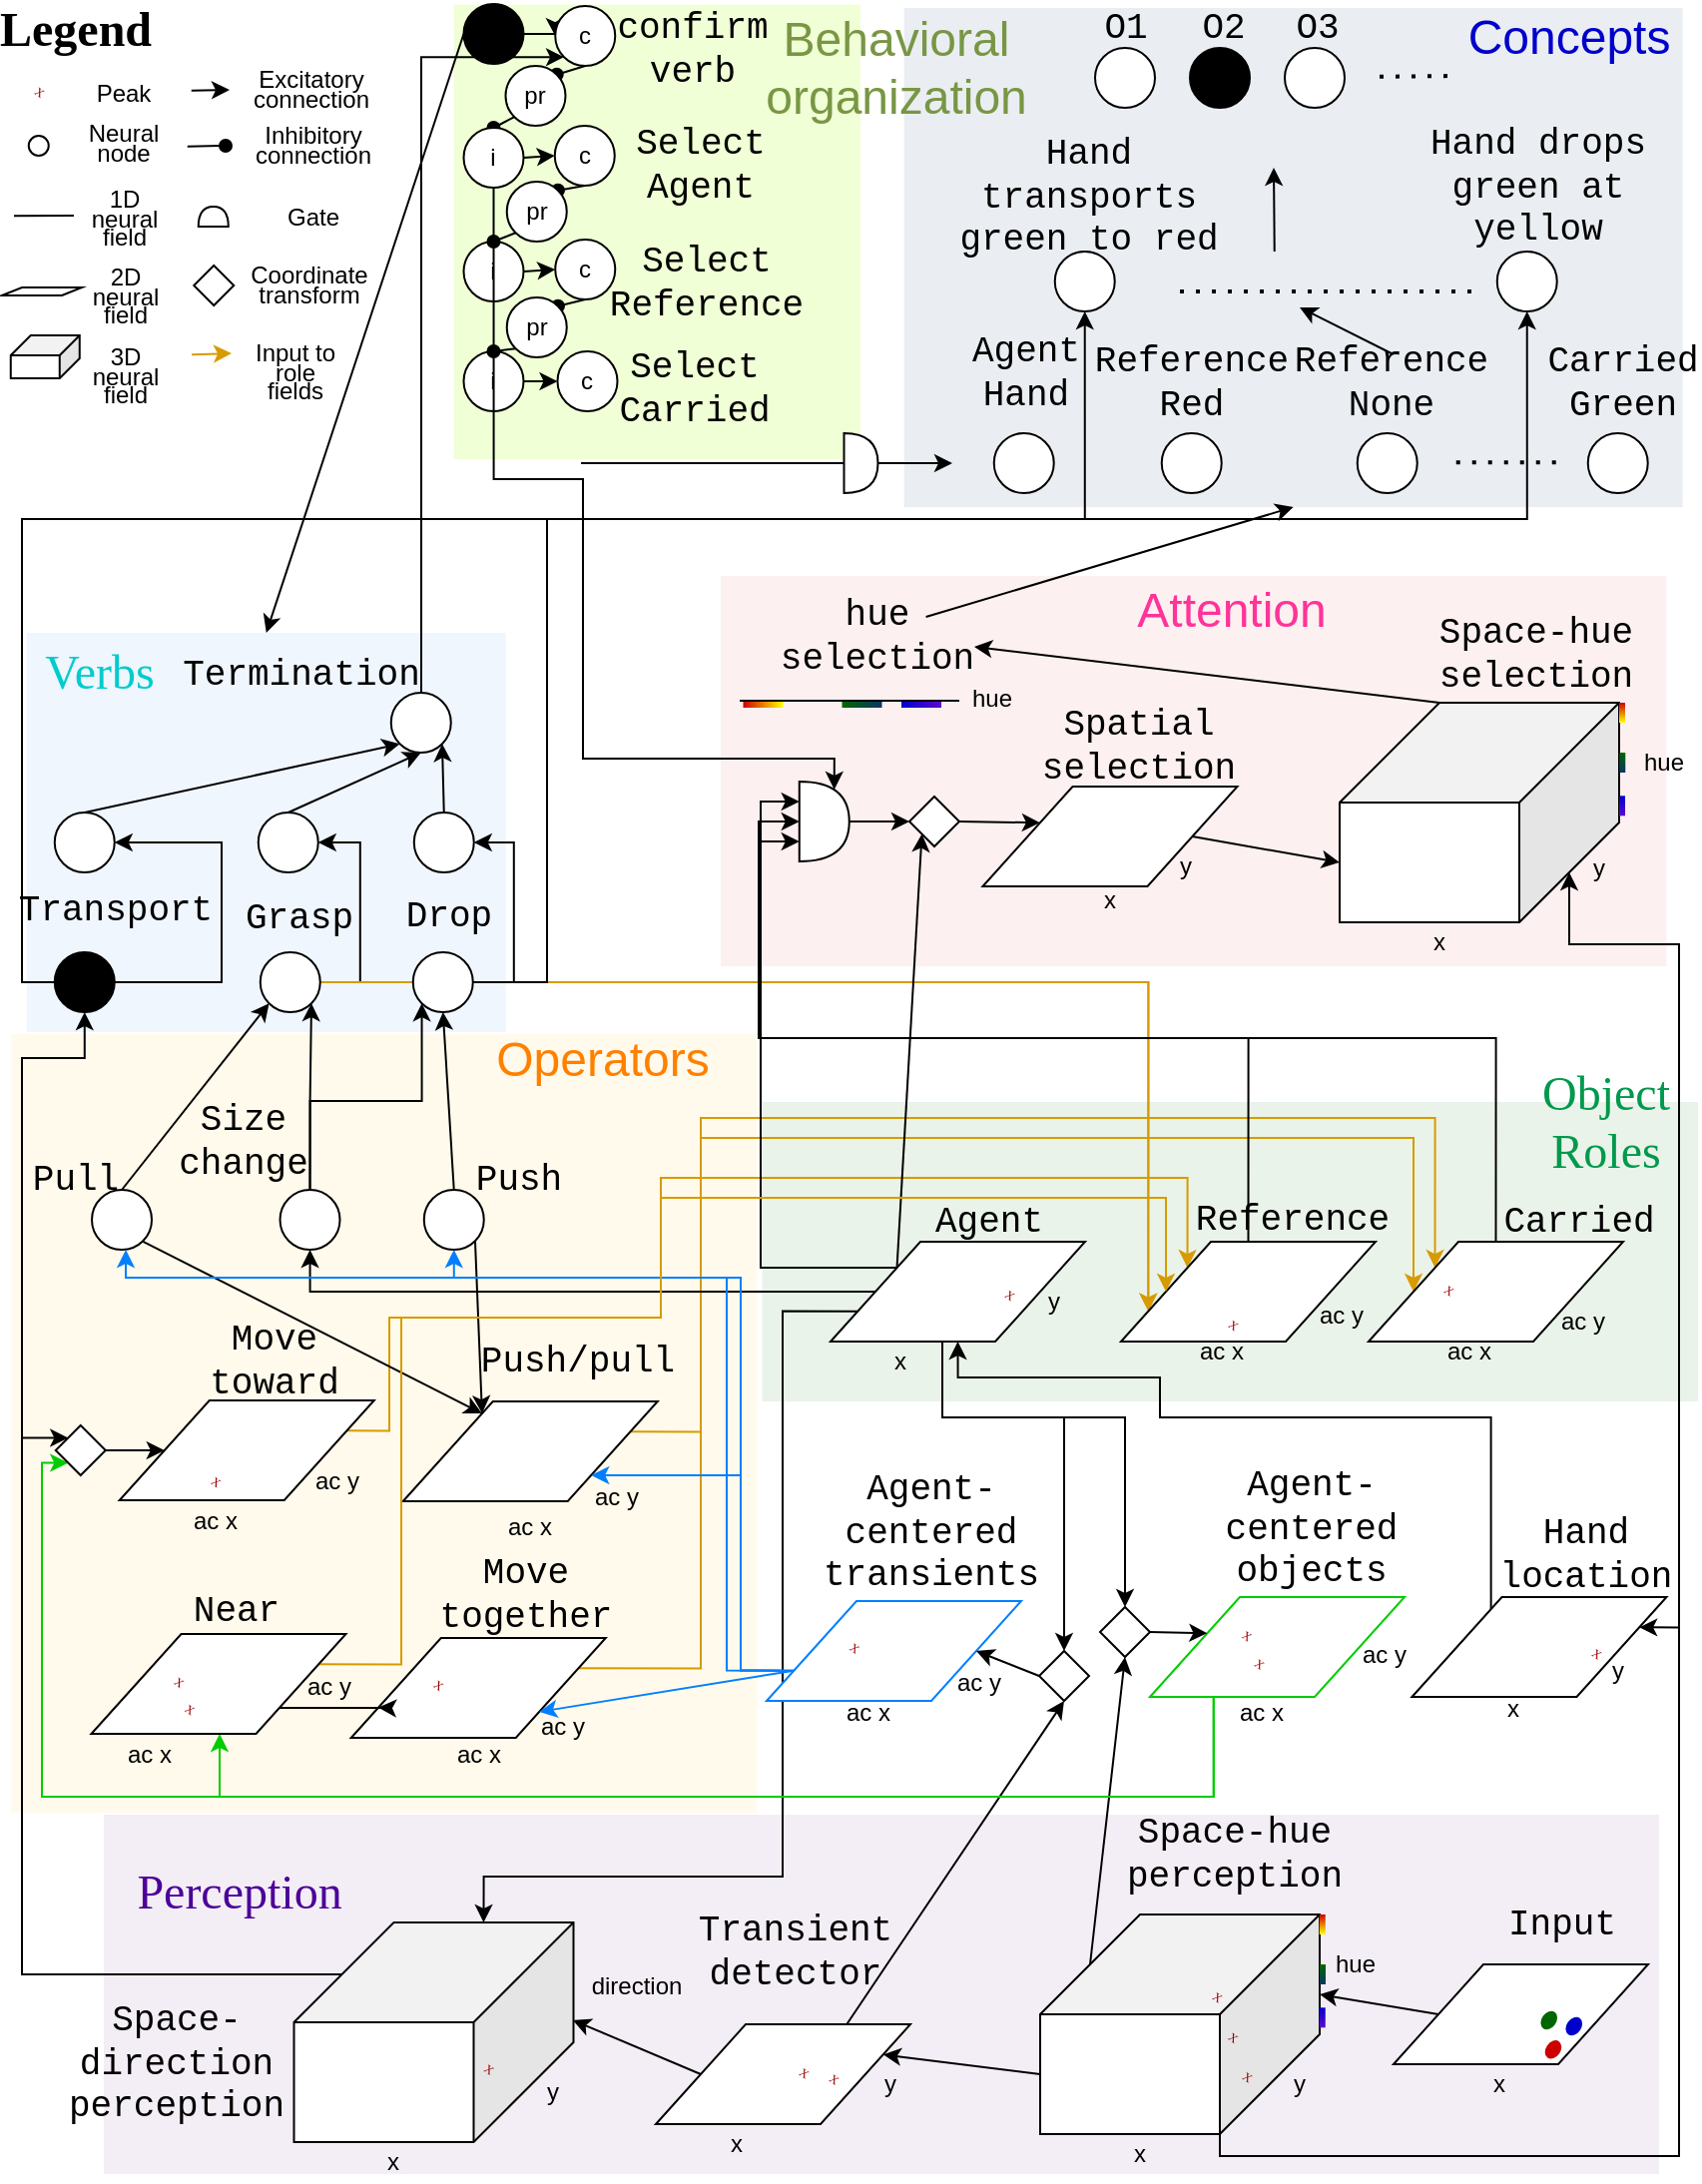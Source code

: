 <mxfile version="15.9.1" type="device"><diagram id="RWg2-u4YXUkAKYU808ZC" name="Page-1"><mxGraphModel dx="1673" dy="899" grid="1" gridSize="10" guides="1" tooltips="1" connect="1" arrows="1" fold="1" page="1" pageScale="1" pageWidth="850" pageHeight="1100" math="0" shadow="0"><root><mxCell id="0"/><mxCell id="1" parent="0"/><mxCell id="nZHx4-OQJY3Vq9HKUTg8-1" value="" style="rounded=0;whiteSpace=wrap;html=1;fontFamily=Helvetica;fontSize=6;fillColor=#CCFF73;opacity=30;strokeColor=none;" vertex="1" parent="1"><mxGeometry x="226.25" y="2.25" width="203.75" height="227.75" as="geometry"/></mxCell><mxCell id="9UDaBvvlnO6_xGGAtcuY-224" value="" style="rounded=0;whiteSpace=wrap;html=1;fontFamily=Helvetica;fontSize=6;fillColor=#bac8d3;opacity=30;strokeColor=none;" parent="1" vertex="1"><mxGeometry x="451.87" y="4" width="390" height="250" as="geometry"/></mxCell><mxCell id="9UDaBvvlnO6_xGGAtcuY-223" value="" style="rounded=0;whiteSpace=wrap;html=1;fontFamily=Helvetica;fontSize=6;fillColor=#f8cecc;opacity=30;strokeColor=none;" parent="1" vertex="1"><mxGeometry x="360" y="288.5" width="473.75" height="195.5" as="geometry"/></mxCell><mxCell id="9UDaBvvlnO6_xGGAtcuY-221" value="" style="rounded=0;whiteSpace=wrap;html=1;fontFamily=Helvetica;fontSize=6;fillColor=#e1d5e7;opacity=40;strokeColor=none;" parent="1" vertex="1"><mxGeometry x="51" y="909" width="779" height="180" as="geometry"/></mxCell><mxCell id="9UDaBvvlnO6_xGGAtcuY-219" value="" style="rounded=0;whiteSpace=wrap;html=1;fontFamily=Helvetica;fontSize=6;fillColor=#dae8fc;opacity=40;strokeColor=none;" parent="1" vertex="1"><mxGeometry x="12.38" y="317" width="240" height="200" as="geometry"/></mxCell><mxCell id="9UDaBvvlnO6_xGGAtcuY-220" value="" style="rounded=0;whiteSpace=wrap;html=1;fontFamily=Helvetica;fontSize=6;fillColor=#fff2cc;opacity=40;strokeColor=none;" parent="1" vertex="1"><mxGeometry x="4.38" y="518" width="373.75" height="390" as="geometry"/></mxCell><mxCell id="9UDaBvvlnO6_xGGAtcuY-222" value="" style="rounded=0;whiteSpace=wrap;html=1;fontFamily=Helvetica;fontSize=6;fillColor=#d5e8d4;opacity=50;strokeColor=none;" parent="1" vertex="1"><mxGeometry x="380.75" y="552" width="468.75" height="150" as="geometry"/></mxCell><mxCell id="8FoErOiwf0zMxQ2NczvC-27" style="edgeStyle=orthogonalEdgeStyle;rounded=0;orthogonalLoop=1;jettySize=auto;html=1;exitX=1;exitY=0.5;exitDx=0;exitDy=0;entryX=0;entryY=1;entryDx=0;entryDy=0;endArrow=classic;endFill=1;" parent="1" source="9UDaBvvlnO6_xGGAtcuY-1" target="jru9V7vatBWy4-iW169a-93" edge="1"><mxGeometry relative="1" as="geometry"><Array as="points"><mxPoint x="210" y="362"/><mxPoint x="210" y="29"/></Array></mxGeometry></mxCell><mxCell id="9UDaBvvlnO6_xGGAtcuY-1" value="" style="ellipse;whiteSpace=wrap;html=1;aspect=fixed;fillColor=default;" parent="1" vertex="1"><mxGeometry x="194.88" y="347" width="30" height="30" as="geometry"/></mxCell><mxCell id="9UDaBvvlnO6_xGGAtcuY-2" value="&lt;font style=&quot;font-size: 18px&quot; face=&quot;Courier New&quot;&gt;Termination&lt;/font&gt;" style="text;html=1;strokeColor=none;fillColor=none;align=center;verticalAlign=middle;whiteSpace=wrap;rounded=0;" parent="1" vertex="1"><mxGeometry x="120.38" y="323" width="60" height="30" as="geometry"/></mxCell><mxCell id="9UDaBvvlnO6_xGGAtcuY-24" style="rounded=0;orthogonalLoop=1;jettySize=auto;html=1;exitX=0.5;exitY=0;exitDx=0;exitDy=0;entryX=0;entryY=1;entryDx=0;entryDy=0;fontFamily=Courier New;fontSize=9;" parent="1" source="9UDaBvvlnO6_xGGAtcuY-3" target="9UDaBvvlnO6_xGGAtcuY-1" edge="1"><mxGeometry relative="1" as="geometry"/></mxCell><mxCell id="9UDaBvvlnO6_xGGAtcuY-3" value="" style="ellipse;whiteSpace=wrap;html=1;aspect=fixed;fillColor=#FFFFFF;" parent="1" vertex="1"><mxGeometry x="26.38" y="407" width="30" height="30" as="geometry"/></mxCell><mxCell id="9UDaBvvlnO6_xGGAtcuY-23" style="rounded=0;orthogonalLoop=1;jettySize=auto;html=1;exitX=0.5;exitY=0;exitDx=0;exitDy=0;entryX=0.5;entryY=1;entryDx=0;entryDy=0;fontFamily=Courier New;fontSize=9;" parent="1" source="9UDaBvvlnO6_xGGAtcuY-7" target="9UDaBvvlnO6_xGGAtcuY-1" edge="1"><mxGeometry relative="1" as="geometry"/></mxCell><mxCell id="9UDaBvvlnO6_xGGAtcuY-7" value="" style="ellipse;whiteSpace=wrap;html=1;aspect=fixed;" parent="1" vertex="1"><mxGeometry x="128.38" y="407" width="30" height="30" as="geometry"/></mxCell><mxCell id="9UDaBvvlnO6_xGGAtcuY-22" style="rounded=0;orthogonalLoop=1;jettySize=auto;html=1;exitX=0.5;exitY=0;exitDx=0;exitDy=0;entryX=1;entryY=1;entryDx=0;entryDy=0;fontFamily=Courier New;fontSize=9;" parent="1" source="9UDaBvvlnO6_xGGAtcuY-8" target="9UDaBvvlnO6_xGGAtcuY-1" edge="1"><mxGeometry relative="1" as="geometry"/></mxCell><mxCell id="9UDaBvvlnO6_xGGAtcuY-8" value="" style="ellipse;whiteSpace=wrap;html=1;aspect=fixed;" parent="1" vertex="1"><mxGeometry x="206.38" y="407" width="30" height="30" as="geometry"/></mxCell><mxCell id="9UDaBvvlnO6_xGGAtcuY-19" style="edgeStyle=orthogonalEdgeStyle;rounded=0;orthogonalLoop=1;jettySize=auto;html=1;exitX=1;exitY=0.5;exitDx=0;exitDy=0;entryX=1;entryY=0.5;entryDx=0;entryDy=0;fontFamily=Courier New;fontSize=9;" parent="1" source="9UDaBvvlnO6_xGGAtcuY-9" target="9UDaBvvlnO6_xGGAtcuY-3" edge="1"><mxGeometry relative="1" as="geometry"><Array as="points"><mxPoint x="110" y="492"/><mxPoint x="110" y="422"/></Array></mxGeometry></mxCell><mxCell id="9UDaBvvlnO6_xGGAtcuY-238" style="edgeStyle=orthogonalEdgeStyle;rounded=0;orthogonalLoop=1;jettySize=auto;html=1;exitX=0;exitY=0.5;exitDx=0;exitDy=0;entryX=0.5;entryY=1;entryDx=0;entryDy=0;fontFamily=Helvetica;fontSize=14;" parent="1" source="9UDaBvvlnO6_xGGAtcuY-9" target="9UDaBvvlnO6_xGGAtcuY-185" edge="1"><mxGeometry relative="1" as="geometry"><Array as="points"><mxPoint x="10" y="492"/><mxPoint x="10" y="260"/><mxPoint x="542" y="260"/></Array></mxGeometry></mxCell><mxCell id="9UDaBvvlnO6_xGGAtcuY-9" value="" style="ellipse;whiteSpace=wrap;html=1;aspect=fixed;fillColor=#000000;" parent="1" vertex="1"><mxGeometry x="26.38" y="477" width="30" height="30" as="geometry"/></mxCell><mxCell id="9UDaBvvlnO6_xGGAtcuY-20" style="edgeStyle=orthogonalEdgeStyle;rounded=0;orthogonalLoop=1;jettySize=auto;html=1;exitX=1;exitY=0.5;exitDx=0;exitDy=0;entryX=1;entryY=0.5;entryDx=0;entryDy=0;fontFamily=Courier New;fontSize=9;" parent="1" source="9UDaBvvlnO6_xGGAtcuY-10" target="9UDaBvvlnO6_xGGAtcuY-7" edge="1"><mxGeometry relative="1" as="geometry"/></mxCell><mxCell id="jru9V7vatBWy4-iW169a-75" style="edgeStyle=orthogonalEdgeStyle;rounded=0;orthogonalLoop=1;jettySize=auto;html=1;exitX=1;exitY=0.5;exitDx=0;exitDy=0;entryX=0;entryY=0.75;entryDx=0;entryDy=0;fontFamily=Times New Roman;fontColor=#0000FF;fillColor=#ffe6cc;strokeColor=#d79b00;" parent="1" source="9UDaBvvlnO6_xGGAtcuY-10" target="9UDaBvvlnO6_xGGAtcuY-97" edge="1"><mxGeometry relative="1" as="geometry"/></mxCell><mxCell id="9UDaBvvlnO6_xGGAtcuY-10" value="" style="ellipse;whiteSpace=wrap;html=1;aspect=fixed;" parent="1" vertex="1"><mxGeometry x="129.38" y="477" width="30" height="30" as="geometry"/></mxCell><mxCell id="9UDaBvvlnO6_xGGAtcuY-12" value="&lt;font style=&quot;font-size: 18px&quot; face=&quot;Courier New&quot;&gt;Transport&lt;/font&gt;" style="text;html=1;strokeColor=none;fillColor=none;align=center;verticalAlign=middle;whiteSpace=wrap;rounded=0;" parent="1" vertex="1"><mxGeometry x="27.38" y="441" width="60" height="30" as="geometry"/></mxCell><mxCell id="9UDaBvvlnO6_xGGAtcuY-13" value="&lt;font style=&quot;font-size: 18px&quot; face=&quot;Courier New&quot;&gt;Grasp&lt;/font&gt;" style="text;html=1;strokeColor=none;fillColor=none;align=center;verticalAlign=middle;whiteSpace=wrap;rounded=0;" parent="1" vertex="1"><mxGeometry x="119.38" y="445" width="60" height="30" as="geometry"/></mxCell><mxCell id="9UDaBvvlnO6_xGGAtcuY-14" value="&lt;font style=&quot;font-size: 18px&quot; face=&quot;Courier New&quot;&gt;Drop&lt;/font&gt;" style="text;html=1;strokeColor=none;fillColor=none;align=center;verticalAlign=middle;whiteSpace=wrap;rounded=0;" parent="1" vertex="1"><mxGeometry x="194.38" y="444" width="60" height="30" as="geometry"/></mxCell><mxCell id="jru9V7vatBWy4-iW169a-68" style="edgeStyle=orthogonalEdgeStyle;rounded=0;orthogonalLoop=1;jettySize=auto;html=1;exitX=1;exitY=0.25;exitDx=0;exitDy=0;entryX=0;entryY=0;entryDx=0;entryDy=0;fontFamily=Times New Roman;fontColor=#0000FF;fillColor=#ffe6cc;strokeColor=#d79b00;" parent="1" source="9UDaBvvlnO6_xGGAtcuY-27" target="9UDaBvvlnO6_xGGAtcuY-97" edge="1"><mxGeometry relative="1" as="geometry"><Array as="points"><mxPoint x="194" y="660"/><mxPoint x="330" y="660"/><mxPoint x="330" y="590"/><mxPoint x="594" y="590"/></Array></mxGeometry></mxCell><mxCell id="9UDaBvvlnO6_xGGAtcuY-27" value="" style="shape=parallelogram;perimeter=parallelogramPerimeter;whiteSpace=wrap;html=1;fixedSize=1;fontFamily=Courier New;fontSize=9;size=45;" parent="1" vertex="1"><mxGeometry x="58.88" y="701.5" width="127.5" height="50" as="geometry"/></mxCell><mxCell id="9UDaBvvlnO6_xGGAtcuY-29" value="&lt;font style=&quot;font-size: 12px&quot; face=&quot;Helvetica&quot;&gt;ac x&lt;/font&gt;" style="text;html=1;strokeColor=none;fillColor=none;align=center;verticalAlign=middle;whiteSpace=wrap;rounded=0;fontFamily=Courier New;fontSize=9;" parent="1" vertex="1"><mxGeometry x="87.38" y="752" width="40" height="20" as="geometry"/></mxCell><mxCell id="9UDaBvvlnO6_xGGAtcuY-30" value="&lt;font style=&quot;font-size: 12px&quot; face=&quot;Helvetica&quot;&gt;ac y&lt;br&gt;&lt;/font&gt;" style="text;html=1;strokeColor=none;fillColor=none;align=center;verticalAlign=middle;whiteSpace=wrap;rounded=0;fontFamily=Courier New;fontSize=9;" parent="1" vertex="1"><mxGeometry x="147.63" y="731.5" width="40" height="20" as="geometry"/></mxCell><mxCell id="9UDaBvvlnO6_xGGAtcuY-31" value="&lt;font style=&quot;font-size: 18px&quot; face=&quot;Courier New&quot;&gt;Move toward&lt;/font&gt;" style="text;html=1;strokeColor=none;fillColor=none;align=center;verticalAlign=middle;whiteSpace=wrap;rounded=0;" parent="1" vertex="1"><mxGeometry x="83.88" y="671.5" width="105" height="20" as="geometry"/></mxCell><mxCell id="jru9V7vatBWy4-iW169a-71" style="edgeStyle=orthogonalEdgeStyle;rounded=0;orthogonalLoop=1;jettySize=auto;html=1;exitX=1;exitY=0.25;exitDx=0;exitDy=0;entryX=0;entryY=0.5;entryDx=0;entryDy=0;fontFamily=Times New Roman;fontColor=#0000FF;fillColor=#ffe6cc;strokeColor=#d79b00;" parent="1" source="9UDaBvvlnO6_xGGAtcuY-32" target="9UDaBvvlnO6_xGGAtcuY-102" edge="1"><mxGeometry relative="1" as="geometry"><Array as="points"><mxPoint x="350" y="836"/><mxPoint x="350" y="570"/><mxPoint x="707" y="570"/></Array></mxGeometry></mxCell><mxCell id="9UDaBvvlnO6_xGGAtcuY-32" value="" style="shape=parallelogram;perimeter=parallelogramPerimeter;whiteSpace=wrap;html=1;fixedSize=1;fontFamily=Courier New;fontSize=9;size=45;" parent="1" vertex="1"><mxGeometry x="174.88" y="820.5" width="127.5" height="50" as="geometry"/></mxCell><mxCell id="9UDaBvvlnO6_xGGAtcuY-33" value="&lt;font style=&quot;font-size: 12px&quot; face=&quot;Helvetica&quot;&gt;ac x&lt;/font&gt;" style="text;html=1;strokeColor=none;fillColor=none;align=center;verticalAlign=middle;whiteSpace=wrap;rounded=0;fontFamily=Courier New;fontSize=9;" parent="1" vertex="1"><mxGeometry x="218.88" y="868.5" width="40" height="20" as="geometry"/></mxCell><mxCell id="9UDaBvvlnO6_xGGAtcuY-34" value="&lt;font style=&quot;font-size: 6px&quot; face=&quot;Helvetica&quot;&gt;&lt;font style=&quot;font-size: 12px&quot;&gt;ac y&lt;/font&gt;&lt;br&gt;&lt;/font&gt;" style="text;html=1;strokeColor=none;fillColor=none;align=center;verticalAlign=middle;whiteSpace=wrap;rounded=0;fontFamily=Courier New;fontSize=9;" parent="1" vertex="1"><mxGeometry x="261.13" y="855" width="40" height="20" as="geometry"/></mxCell><mxCell id="9UDaBvvlnO6_xGGAtcuY-35" value="&lt;font style=&quot;font-size: 18px&quot; face=&quot;Courier New&quot;&gt;Move together&lt;/font&gt;" style="text;html=1;strokeColor=none;fillColor=none;align=center;verticalAlign=middle;whiteSpace=wrap;rounded=0;" parent="1" vertex="1"><mxGeometry x="199.88" y="788.5" width="125" height="20" as="geometry"/></mxCell><mxCell id="9UDaBvvlnO6_xGGAtcuY-37" value="&lt;font style=&quot;font-size: 12px&quot; face=&quot;Helvetica&quot;&gt;ac x&lt;/font&gt;" style="text;html=1;strokeColor=none;fillColor=none;align=center;verticalAlign=middle;whiteSpace=wrap;rounded=0;fontFamily=Courier New;fontSize=9;" parent="1" vertex="1"><mxGeometry x="53.88" y="868.5" width="40" height="20" as="geometry"/></mxCell><mxCell id="9UDaBvvlnO6_xGGAtcuY-38" value="&lt;font style=&quot;font-size: 12px&quot; face=&quot;Helvetica&quot;&gt;ac y&lt;br&gt;&lt;/font&gt;" style="text;html=1;strokeColor=none;fillColor=none;align=center;verticalAlign=middle;whiteSpace=wrap;rounded=0;fontFamily=Courier New;fontSize=9;" parent="1" vertex="1"><mxGeometry x="143.88" y="835" width="40" height="20" as="geometry"/></mxCell><mxCell id="9UDaBvvlnO6_xGGAtcuY-39" value="&lt;font style=&quot;font-size: 18px&quot; face=&quot;Courier New&quot;&gt;Near&lt;/font&gt;" style="text;html=1;strokeColor=none;fillColor=none;align=center;verticalAlign=middle;whiteSpace=wrap;rounded=0;" parent="1" vertex="1"><mxGeometry x="54.88" y="797" width="125" height="20" as="geometry"/></mxCell><mxCell id="jru9V7vatBWy4-iW169a-69" style="edgeStyle=orthogonalEdgeStyle;rounded=0;orthogonalLoop=1;jettySize=auto;html=1;exitX=1;exitY=0.25;exitDx=0;exitDy=0;entryX=0;entryY=0;entryDx=0;entryDy=0;fontFamily=Times New Roman;fontColor=#0000FF;fillColor=#ffe6cc;strokeColor=#d79b00;" parent="1" source="9UDaBvvlnO6_xGGAtcuY-41" target="9UDaBvvlnO6_xGGAtcuY-102" edge="1"><mxGeometry relative="1" as="geometry"><Array as="points"><mxPoint x="350" y="717"/><mxPoint x="350" y="560"/><mxPoint x="718" y="560"/></Array></mxGeometry></mxCell><mxCell id="9UDaBvvlnO6_xGGAtcuY-41" value="" style="shape=parallelogram;perimeter=parallelogramPerimeter;whiteSpace=wrap;html=1;fixedSize=1;fontFamily=Courier New;fontSize=9;size=45;" parent="1" vertex="1"><mxGeometry x="200.88" y="702" width="127.5" height="50" as="geometry"/></mxCell><mxCell id="9UDaBvvlnO6_xGGAtcuY-42" value="&lt;font style=&quot;font-size: 12px&quot; face=&quot;Helvetica&quot;&gt;ac x&lt;/font&gt;" style="text;html=1;strokeColor=none;fillColor=none;align=center;verticalAlign=middle;whiteSpace=wrap;rounded=0;fontFamily=Courier New;fontSize=9;" parent="1" vertex="1"><mxGeometry x="248.26" y="752" width="33.12" height="25" as="geometry"/></mxCell><mxCell id="9UDaBvvlnO6_xGGAtcuY-43" value="&lt;font style=&quot;font-size: 12px&quot; face=&quot;Helvetica&quot;&gt;ac y&lt;br&gt;&lt;/font&gt;" style="text;html=1;strokeColor=none;fillColor=none;align=center;verticalAlign=middle;whiteSpace=wrap;rounded=0;fontFamily=Courier New;fontSize=9;" parent="1" vertex="1"><mxGeometry x="288.38" y="739.5" width="40" height="20" as="geometry"/></mxCell><mxCell id="9UDaBvvlnO6_xGGAtcuY-44" value="&lt;font style=&quot;font-size: 9px&quot; face=&quot;Courier New&quot;&gt;&lt;font style=&quot;font-size: 18px&quot;&gt;Push/pull&lt;/font&gt;&lt;br&gt;&lt;/font&gt;" style="text;html=1;strokeColor=none;fillColor=none;align=center;verticalAlign=middle;whiteSpace=wrap;rounded=0;" parent="1" vertex="1"><mxGeometry x="225.88" y="672" width="125" height="20" as="geometry"/></mxCell><mxCell id="9UDaBvvlnO6_xGGAtcuY-46" style="edgeStyle=orthogonalEdgeStyle;rounded=0;orthogonalLoop=1;jettySize=auto;html=1;exitX=1;exitY=0.5;exitDx=0;exitDy=0;entryX=1;entryY=0.5;entryDx=0;entryDy=0;fontFamily=Helvetica;fontSize=6;" parent="1" source="9UDaBvvlnO6_xGGAtcuY-45" target="9UDaBvvlnO6_xGGAtcuY-8" edge="1"><mxGeometry relative="1" as="geometry"/></mxCell><mxCell id="jru9V7vatBWy4-iW169a-76" style="edgeStyle=orthogonalEdgeStyle;rounded=0;orthogonalLoop=1;jettySize=auto;html=1;exitX=1;exitY=0.5;exitDx=0;exitDy=0;entryX=0;entryY=0.75;entryDx=0;entryDy=0;fontFamily=Times New Roman;fontColor=#0000FF;fillColor=#ffe6cc;strokeColor=#d79b00;" parent="1" source="9UDaBvvlnO6_xGGAtcuY-45" target="9UDaBvvlnO6_xGGAtcuY-97" edge="1"><mxGeometry relative="1" as="geometry"><Array as="points"><mxPoint x="574" y="492"/></Array></mxGeometry></mxCell><mxCell id="jru9V7vatBWy4-iW169a-107" style="rounded=0;orthogonalLoop=1;jettySize=auto;html=1;exitX=1;exitY=0.5;exitDx=0;exitDy=0;entryX=0.5;entryY=1;entryDx=0;entryDy=0;fontFamily=Times New Roman;fontColor=#00CCCC;endArrow=classic;endFill=1;edgeStyle=orthogonalEdgeStyle;" parent="1" edge="1"><mxGeometry relative="1" as="geometry"><Array as="points"><mxPoint x="273" y="492"/><mxPoint x="273" y="260"/><mxPoint x="764" y="260"/></Array><mxPoint x="228.88" y="492" as="sourcePoint"/><mxPoint x="763.87" y="156" as="targetPoint"/></mxGeometry></mxCell><mxCell id="9UDaBvvlnO6_xGGAtcuY-45" value="" style="ellipse;whiteSpace=wrap;html=1;aspect=fixed;" parent="1" vertex="1"><mxGeometry x="205.88" y="477" width="30" height="30" as="geometry"/></mxCell><mxCell id="9UDaBvvlnO6_xGGAtcuY-134" style="edgeStyle=none;rounded=0;orthogonalLoop=1;jettySize=auto;html=1;exitX=0.5;exitY=0;exitDx=0;exitDy=0;entryX=0.5;entryY=1;entryDx=0;entryDy=0;fontFamily=Helvetica;fontSize=6;" parent="1" source="9UDaBvvlnO6_xGGAtcuY-47" target="9UDaBvvlnO6_xGGAtcuY-45" edge="1"><mxGeometry relative="1" as="geometry"/></mxCell><mxCell id="jru9V7vatBWy4-iW169a-72" style="rounded=0;orthogonalLoop=1;jettySize=auto;html=1;exitX=1;exitY=1;exitDx=0;exitDy=0;entryX=0.25;entryY=0;entryDx=0;entryDy=0;fontFamily=Times New Roman;fontColor=#0000FF;" parent="1" source="9UDaBvvlnO6_xGGAtcuY-47" target="9UDaBvvlnO6_xGGAtcuY-41" edge="1"><mxGeometry relative="1" as="geometry"/></mxCell><mxCell id="9UDaBvvlnO6_xGGAtcuY-47" value="" style="ellipse;whiteSpace=wrap;html=1;aspect=fixed;" parent="1" vertex="1"><mxGeometry x="211.38" y="596" width="30" height="30" as="geometry"/></mxCell><mxCell id="9UDaBvvlnO6_xGGAtcuY-48" value="&lt;font style=&quot;font-size: 18px&quot; face=&quot;Courier New&quot;&gt;Push&lt;/font&gt;" style="text;html=1;strokeColor=none;fillColor=none;align=center;verticalAlign=middle;whiteSpace=wrap;rounded=0;" parent="1" vertex="1"><mxGeometry x="224.13" y="581" width="70" height="20" as="geometry"/></mxCell><mxCell id="9UDaBvvlnO6_xGGAtcuY-49" value="&lt;font style=&quot;font-size: 18px&quot; face=&quot;Courier New&quot;&gt;Pull&lt;/font&gt;" style="text;html=1;strokeColor=none;fillColor=none;align=center;verticalAlign=middle;whiteSpace=wrap;rounded=0;" parent="1" vertex="1"><mxGeometry x="11.88" y="581" width="50" height="20" as="geometry"/></mxCell><mxCell id="9UDaBvvlnO6_xGGAtcuY-139" style="rounded=0;orthogonalLoop=1;jettySize=auto;html=1;exitX=1;exitY=1;exitDx=0;exitDy=0;entryX=0.25;entryY=0;entryDx=0;entryDy=0;fontFamily=Helvetica;fontSize=6;" parent="1" source="9UDaBvvlnO6_xGGAtcuY-50" target="9UDaBvvlnO6_xGGAtcuY-41" edge="1"><mxGeometry relative="1" as="geometry"/></mxCell><mxCell id="nZHx4-OQJY3Vq9HKUTg8-3" style="rounded=0;orthogonalLoop=1;jettySize=auto;html=1;exitX=0.5;exitY=0;exitDx=0;exitDy=0;entryX=0;entryY=1;entryDx=0;entryDy=0;fontSize=12;" edge="1" parent="1" source="9UDaBvvlnO6_xGGAtcuY-50" target="9UDaBvvlnO6_xGGAtcuY-10"><mxGeometry relative="1" as="geometry"/></mxCell><mxCell id="9UDaBvvlnO6_xGGAtcuY-50" value="" style="ellipse;whiteSpace=wrap;html=1;aspect=fixed;" parent="1" vertex="1"><mxGeometry x="45.01" y="596" width="30" height="30" as="geometry"/></mxCell><mxCell id="9UDaBvvlnO6_xGGAtcuY-51" value="&lt;font style=&quot;font-size: 18px&quot; face=&quot;Courier New&quot;&gt;Size change&lt;/font&gt;" style="text;html=1;strokeColor=none;fillColor=none;align=center;verticalAlign=middle;whiteSpace=wrap;rounded=0;" parent="1" vertex="1"><mxGeometry x="96.38" y="562" width="50" height="20" as="geometry"/></mxCell><mxCell id="nZHx4-OQJY3Vq9HKUTg8-4" style="edgeStyle=orthogonalEdgeStyle;rounded=0;orthogonalLoop=1;jettySize=auto;html=1;exitX=0.5;exitY=0;exitDx=0;exitDy=0;entryX=1;entryY=1;entryDx=0;entryDy=0;fontSize=12;" edge="1" parent="1" source="9UDaBvvlnO6_xGGAtcuY-52" target="9UDaBvvlnO6_xGGAtcuY-10"><mxGeometry relative="1" as="geometry"/></mxCell><mxCell id="nZHx4-OQJY3Vq9HKUTg8-5" style="edgeStyle=orthogonalEdgeStyle;rounded=0;orthogonalLoop=1;jettySize=auto;html=1;exitX=0.5;exitY=0;exitDx=0;exitDy=0;entryX=0;entryY=1;entryDx=0;entryDy=0;fontSize=12;" edge="1" parent="1" source="9UDaBvvlnO6_xGGAtcuY-52" target="9UDaBvvlnO6_xGGAtcuY-45"><mxGeometry relative="1" as="geometry"/></mxCell><mxCell id="9UDaBvvlnO6_xGGAtcuY-52" value="" style="ellipse;whiteSpace=wrap;html=1;aspect=fixed;" parent="1" vertex="1"><mxGeometry x="139.26" y="596" width="30" height="30" as="geometry"/></mxCell><mxCell id="9UDaBvvlnO6_xGGAtcuY-72" style="rounded=0;orthogonalLoop=1;jettySize=auto;html=1;exitX=0;exitY=0.5;exitDx=0;exitDy=0;entryX=0;entryY=0.364;entryDx=0;entryDy=0;entryPerimeter=0;fontFamily=Helvetica;fontSize=6;" parent="1" source="9UDaBvvlnO6_xGGAtcuY-54" target="9UDaBvvlnO6_xGGAtcuY-62" edge="1"><mxGeometry relative="1" as="geometry"/></mxCell><mxCell id="9UDaBvvlnO6_xGGAtcuY-54" value="" style="shape=parallelogram;perimeter=parallelogramPerimeter;whiteSpace=wrap;html=1;fixedSize=1;fontFamily=Courier New;fontSize=9;size=45;" parent="1" vertex="1"><mxGeometry x="697" y="984" width="127.5" height="50" as="geometry"/></mxCell><mxCell id="9UDaBvvlnO6_xGGAtcuY-55" value="&lt;font style=&quot;font-size: 12px&quot; face=&quot;Helvetica&quot;&gt;x&lt;/font&gt;" style="text;html=1;strokeColor=none;fillColor=none;align=center;verticalAlign=middle;whiteSpace=wrap;rounded=0;fontFamily=Courier New;fontSize=9;" parent="1" vertex="1"><mxGeometry x="730" y="1034" width="40" height="20" as="geometry"/></mxCell><mxCell id="9UDaBvvlnO6_xGGAtcuY-57" value="&lt;font style=&quot;font-size: 18px&quot; face=&quot;Courier New&quot;&gt;Input&lt;br&gt;&lt;/font&gt;" style="text;html=1;strokeColor=none;fillColor=none;align=center;verticalAlign=middle;whiteSpace=wrap;rounded=0;" parent="1" vertex="1"><mxGeometry x="744" y="954" width="75" height="20" as="geometry"/></mxCell><mxCell id="9UDaBvvlnO6_xGGAtcuY-88" style="edgeStyle=none;rounded=0;orthogonalLoop=1;jettySize=auto;html=1;exitX=0;exitY=0;exitDx=140;exitDy=80;exitPerimeter=0;entryX=1;entryY=0.25;entryDx=0;entryDy=0;fontFamily=Helvetica;fontSize=6;" parent="1" source="9UDaBvvlnO6_xGGAtcuY-62" target="9UDaBvvlnO6_xGGAtcuY-75" edge="1"><mxGeometry relative="1" as="geometry"/></mxCell><mxCell id="9UDaBvvlnO6_xGGAtcuY-168" style="edgeStyle=orthogonalEdgeStyle;rounded=0;orthogonalLoop=1;jettySize=auto;html=1;entryX=0;entryY=0;entryDx=25;entryDy=85;entryPerimeter=0;fontFamily=Helvetica;fontSize=6;exitX=0;exitY=0;exitDx=50;exitDy=110;exitPerimeter=0;" parent="1" source="9UDaBvvlnO6_xGGAtcuY-62" target="9UDaBvvlnO6_xGGAtcuY-141" edge="1"><mxGeometry relative="1" as="geometry"><Array as="points"><mxPoint x="610" y="1080"/><mxPoint x="840" y="1080"/><mxPoint x="840" y="473"/></Array><mxPoint x="680" y="750" as="sourcePoint"/></mxGeometry></mxCell><mxCell id="jru9V7vatBWy4-iW169a-31" style="rounded=0;orthogonalLoop=1;jettySize=auto;html=1;exitX=0;exitY=0;exitDx=115;exitDy=25;exitPerimeter=0;entryX=0.5;entryY=1;entryDx=0;entryDy=0;fontFamily=Times New Roman;fontColor=#0000FF;" parent="1" source="9UDaBvvlnO6_xGGAtcuY-62" target="jru9V7vatBWy4-iW169a-28" edge="1"><mxGeometry relative="1" as="geometry"/></mxCell><mxCell id="jru9V7vatBWy4-iW169a-39" style="edgeStyle=orthogonalEdgeStyle;rounded=0;orthogonalLoop=1;jettySize=auto;html=1;exitX=0;exitY=0;exitDx=50;exitDy=110;exitPerimeter=0;entryX=1;entryY=0.25;entryDx=0;entryDy=0;fontFamily=Times New Roman;fontColor=#0000FF;" parent="1" source="9UDaBvvlnO6_xGGAtcuY-62" target="9UDaBvvlnO6_xGGAtcuY-126" edge="1"><mxGeometry relative="1" as="geometry"><Array as="points"><mxPoint x="610" y="1080"/><mxPoint x="840" y="1080"/><mxPoint x="840" y="815"/></Array></mxGeometry></mxCell><mxCell id="9UDaBvvlnO6_xGGAtcuY-62" value="" style="shape=cube;whiteSpace=wrap;html=1;boundedLbl=1;backgroundOutline=1;darkOpacity=0.05;darkOpacity2=0.1;fontFamily=Helvetica;fontSize=6;flipV=0;flipH=1;size=50;" parent="1" vertex="1"><mxGeometry x="520" y="959" width="140" height="110" as="geometry"/></mxCell><mxCell id="9UDaBvvlnO6_xGGAtcuY-66" value="&lt;font style=&quot;font-size: 18px&quot; face=&quot;Courier New&quot;&gt;Space-hue perception&lt;br&gt;&lt;/font&gt;" style="text;html=1;strokeColor=none;fillColor=none;align=center;verticalAlign=middle;whiteSpace=wrap;rounded=0;" parent="1" vertex="1"><mxGeometry x="580" y="919" width="75" height="20" as="geometry"/></mxCell><mxCell id="9UDaBvvlnO6_xGGAtcuY-68" value="&lt;font style=&quot;font-size: 12px&quot; face=&quot;Helvetica&quot;&gt;x&lt;/font&gt;" style="text;html=1;strokeColor=none;fillColor=none;align=center;verticalAlign=middle;whiteSpace=wrap;rounded=0;fontFamily=Courier New;fontSize=9;" parent="1" vertex="1"><mxGeometry x="550" y="1069" width="40" height="20" as="geometry"/></mxCell><mxCell id="9UDaBvvlnO6_xGGAtcuY-69" value="&lt;font style=&quot;font-size: 12px&quot; face=&quot;Helvetica&quot;&gt;y&lt;/font&gt;" style="text;html=1;strokeColor=none;fillColor=none;align=center;verticalAlign=middle;whiteSpace=wrap;rounded=0;fontFamily=Courier New;fontSize=9;" parent="1" vertex="1"><mxGeometry x="630" y="1034" width="40" height="20" as="geometry"/></mxCell><mxCell id="9UDaBvvlnO6_xGGAtcuY-71" value="&lt;font style=&quot;font-size: 12px&quot; face=&quot;Helvetica&quot;&gt;hue&lt;/font&gt;" style="text;html=1;strokeColor=none;fillColor=none;align=center;verticalAlign=middle;whiteSpace=wrap;rounded=0;fontFamily=Courier New;fontSize=9;" parent="1" vertex="1"><mxGeometry x="658" y="974" width="40" height="20" as="geometry"/></mxCell><mxCell id="jru9V7vatBWy4-iW169a-37" style="rounded=0;orthogonalLoop=1;jettySize=auto;html=1;exitX=0.75;exitY=0;exitDx=0;exitDy=0;entryX=0.5;entryY=1;entryDx=0;entryDy=0;fontFamily=Times New Roman;fontColor=#0000FF;" parent="1" source="9UDaBvvlnO6_xGGAtcuY-75" target="jru9V7vatBWy4-iW169a-34" edge="1"><mxGeometry relative="1" as="geometry"/></mxCell><mxCell id="jru9V7vatBWy4-iW169a-40" style="rounded=0;orthogonalLoop=1;jettySize=auto;html=1;exitX=0;exitY=0.5;exitDx=0;exitDy=0;entryX=0.002;entryY=0.445;entryDx=0;entryDy=0;entryPerimeter=0;fontFamily=Times New Roman;fontColor=#0000FF;" parent="1" source="9UDaBvvlnO6_xGGAtcuY-75" target="9UDaBvvlnO6_xGGAtcuY-83" edge="1"><mxGeometry relative="1" as="geometry"/></mxCell><mxCell id="9UDaBvvlnO6_xGGAtcuY-75" value="" style="shape=parallelogram;perimeter=parallelogramPerimeter;whiteSpace=wrap;html=1;fixedSize=1;fontFamily=Courier New;fontSize=9;size=45;" parent="1" vertex="1"><mxGeometry x="327.5" y="1014" width="127.5" height="50" as="geometry"/></mxCell><mxCell id="9UDaBvvlnO6_xGGAtcuY-76" value="&lt;font style=&quot;font-size: 12px&quot; face=&quot;Helvetica&quot;&gt;x&lt;/font&gt;" style="text;html=1;strokeColor=none;fillColor=none;align=center;verticalAlign=middle;whiteSpace=wrap;rounded=0;fontFamily=Courier New;fontSize=9;" parent="1" vertex="1"><mxGeometry x="347.5" y="1064" width="40" height="20" as="geometry"/></mxCell><mxCell id="9UDaBvvlnO6_xGGAtcuY-77" value="&lt;font style=&quot;font-size: 12px&quot; face=&quot;Helvetica&quot;&gt;y&lt;br&gt;&lt;/font&gt;" style="text;html=1;strokeColor=none;fillColor=none;align=center;verticalAlign=middle;whiteSpace=wrap;rounded=0;fontFamily=Courier New;fontSize=9;" parent="1" vertex="1"><mxGeometry x="425" y="1034" width="40" height="20" as="geometry"/></mxCell><mxCell id="9UDaBvvlnO6_xGGAtcuY-78" value="&lt;font style=&quot;font-size: 18px&quot; face=&quot;Courier New&quot;&gt;Transient detector&lt;br&gt;&lt;/font&gt;" style="text;html=1;strokeColor=none;fillColor=none;align=center;verticalAlign=middle;whiteSpace=wrap;rounded=0;" parent="1" vertex="1"><mxGeometry x="360.38" y="968" width="75" height="20" as="geometry"/></mxCell><mxCell id="jru9V7vatBWy4-iW169a-1" style="edgeStyle=orthogonalEdgeStyle;rounded=0;orthogonalLoop=1;jettySize=auto;html=1;exitX=0;exitY=0;exitDx=115;exitDy=25;exitPerimeter=0;entryX=0.5;entryY=1;entryDx=0;entryDy=0;" parent="1" source="9UDaBvvlnO6_xGGAtcuY-83" target="9UDaBvvlnO6_xGGAtcuY-9" edge="1"><mxGeometry relative="1" as="geometry"><Array as="points"><mxPoint x="171" y="989"/><mxPoint x="10" y="989"/><mxPoint x="10" y="530"/><mxPoint x="41" y="530"/></Array></mxGeometry></mxCell><mxCell id="jru9V7vatBWy4-iW169a-60" style="edgeStyle=orthogonalEdgeStyle;rounded=0;orthogonalLoop=1;jettySize=auto;html=1;exitX=0;exitY=0;exitDx=115;exitDy=25;exitPerimeter=0;entryX=0;entryY=0;entryDx=0;entryDy=0;fontFamily=Times New Roman;fontColor=#0000FF;" parent="1" target="jru9V7vatBWy4-iW169a-65" edge="1"><mxGeometry relative="1" as="geometry"><mxPoint x="171.25" y="989" as="sourcePoint"/><mxPoint x="67.38" y="734.5" as="targetPoint"/><Array as="points"><mxPoint x="10" y="989"/><mxPoint x="10" y="720"/></Array></mxGeometry></mxCell><mxCell id="9UDaBvvlnO6_xGGAtcuY-83" value="" style="shape=cube;whiteSpace=wrap;html=1;boundedLbl=1;backgroundOutline=1;darkOpacity=0.05;darkOpacity2=0.1;fontFamily=Helvetica;fontSize=6;flipV=0;flipH=1;size=50;" parent="1" vertex="1"><mxGeometry x="146.25" y="963" width="140" height="110" as="geometry"/></mxCell><mxCell id="9UDaBvvlnO6_xGGAtcuY-84" value="&lt;font style=&quot;font-size: 9px&quot; face=&quot;Courier New&quot;&gt;&lt;font style=&quot;font-size: 18px&quot;&gt;Space-direction perception&lt;/font&gt;&lt;br&gt;&lt;/font&gt;" style="text;html=1;strokeColor=none;fillColor=none;align=center;verticalAlign=middle;whiteSpace=wrap;rounded=0;" parent="1" vertex="1"><mxGeometry x="49.88" y="1024" width="75" height="20" as="geometry"/></mxCell><mxCell id="9UDaBvvlnO6_xGGAtcuY-85" value="&lt;font style=&quot;font-size: 12px&quot; face=&quot;Helvetica&quot;&gt;x&lt;/font&gt;" style="text;html=1;strokeColor=none;fillColor=none;align=center;verticalAlign=middle;whiteSpace=wrap;rounded=0;fontFamily=Courier New;fontSize=9;" parent="1" vertex="1"><mxGeometry x="176.25" y="1073" width="40" height="20" as="geometry"/></mxCell><mxCell id="9UDaBvvlnO6_xGGAtcuY-86" value="&lt;font style=&quot;font-size: 12px&quot; face=&quot;Helvetica&quot;&gt;y&lt;/font&gt;" style="text;html=1;strokeColor=none;fillColor=none;align=center;verticalAlign=middle;whiteSpace=wrap;rounded=0;fontFamily=Courier New;fontSize=9;" parent="1" vertex="1"><mxGeometry x="256.25" y="1038" width="40" height="20" as="geometry"/></mxCell><mxCell id="9UDaBvvlnO6_xGGAtcuY-87" value="&lt;font style=&quot;font-size: 12px&quot; face=&quot;Helvetica&quot;&gt;direction&lt;/font&gt;" style="text;html=1;strokeColor=none;fillColor=none;align=center;verticalAlign=middle;whiteSpace=wrap;rounded=0;fontFamily=Courier New;fontSize=9;" parent="1" vertex="1"><mxGeometry x="298.25" y="985" width="40" height="20" as="geometry"/></mxCell><mxCell id="jru9V7vatBWy4-iW169a-32" style="edgeStyle=orthogonalEdgeStyle;rounded=0;orthogonalLoop=1;jettySize=auto;html=1;exitX=1;exitY=1;exitDx=0;exitDy=0;entryX=0.5;entryY=0;entryDx=0;entryDy=0;fontFamily=Times New Roman;fontColor=#0000FF;fillColor=#d5e8d4;strokeColor=#000000;" parent="1" source="9UDaBvvlnO6_xGGAtcuY-93" target="jru9V7vatBWy4-iW169a-28" edge="1"><mxGeometry relative="1" as="geometry"><Array as="points"><mxPoint x="471" y="710"/><mxPoint x="563" y="710"/></Array></mxGeometry></mxCell><mxCell id="jru9V7vatBWy4-iW169a-36" style="edgeStyle=orthogonalEdgeStyle;rounded=0;orthogonalLoop=1;jettySize=auto;html=1;exitX=1;exitY=1;exitDx=0;exitDy=0;entryX=0.5;entryY=0;entryDx=0;entryDy=0;fontFamily=Times New Roman;fontColor=#0000FF;fillColor=#d5e8d4;strokeColor=#000000;" parent="1" source="9UDaBvvlnO6_xGGAtcuY-93" target="jru9V7vatBWy4-iW169a-34" edge="1"><mxGeometry relative="1" as="geometry"><Array as="points"><mxPoint x="471" y="710"/><mxPoint x="532" y="710"/></Array></mxGeometry></mxCell><mxCell id="jru9V7vatBWy4-iW169a-61" style="edgeStyle=orthogonalEdgeStyle;rounded=0;orthogonalLoop=1;jettySize=auto;html=1;exitX=0;exitY=0.5;exitDx=0;exitDy=0;entryX=0.5;entryY=1;entryDx=0;entryDy=0;fontFamily=Times New Roman;fontColor=#0000FF;fillColor=#d5e8d4;strokeColor=#000000;" parent="1" source="9UDaBvvlnO6_xGGAtcuY-93" target="9UDaBvvlnO6_xGGAtcuY-52" edge="1"><mxGeometry relative="1" as="geometry"><Array as="points"><mxPoint x="154" y="647"/></Array></mxGeometry></mxCell><mxCell id="jru9V7vatBWy4-iW169a-64" style="edgeStyle=orthogonalEdgeStyle;rounded=0;orthogonalLoop=1;jettySize=auto;html=1;exitX=0;exitY=0.75;exitDx=0;exitDy=0;entryX=0;entryY=0;entryDx=45;entryDy=0;entryPerimeter=0;fontFamily=Times New Roman;fontColor=#0000FF;fillColor=#d5e8d4;strokeColor=#000000;" parent="1" source="9UDaBvvlnO6_xGGAtcuY-93" target="9UDaBvvlnO6_xGGAtcuY-83" edge="1"><mxGeometry relative="1" as="geometry"><Array as="points"><mxPoint x="391" y="940"/><mxPoint x="241" y="940"/></Array></mxGeometry></mxCell><mxCell id="jru9V7vatBWy4-iW169a-80" style="edgeStyle=orthogonalEdgeStyle;rounded=0;orthogonalLoop=1;jettySize=auto;html=1;exitX=0;exitY=0;exitDx=0;exitDy=0;entryX=0;entryY=0.25;entryDx=0;entryDy=0;entryPerimeter=0;fontFamily=Times New Roman;fontColor=#00994D;fillColor=#d5e8d4;strokeColor=#000000;" parent="1" source="9UDaBvvlnO6_xGGAtcuY-93" target="9UDaBvvlnO6_xGGAtcuY-156" edge="1"><mxGeometry relative="1" as="geometry"><Array as="points"><mxPoint x="380" y="635"/><mxPoint x="380" y="402"/></Array></mxGeometry></mxCell><mxCell id="jru9V7vatBWy4-iW169a-81" style="rounded=0;orthogonalLoop=1;jettySize=auto;html=1;exitX=0;exitY=0;exitDx=0;exitDy=0;entryX=0;entryY=1;entryDx=0;entryDy=0;fontFamily=Times New Roman;fontColor=#00994D;fillColor=#d5e8d4;strokeColor=#000000;" parent="1" source="9UDaBvvlnO6_xGGAtcuY-93" target="9UDaBvvlnO6_xGGAtcuY-151" edge="1"><mxGeometry relative="1" as="geometry"/></mxCell><mxCell id="9UDaBvvlnO6_xGGAtcuY-93" value="" style="shape=parallelogram;perimeter=parallelogramPerimeter;whiteSpace=wrap;html=1;fixedSize=1;fontFamily=Courier New;fontSize=9;size=45;fillColor=default;strokeColor=#000000;" parent="1" vertex="1"><mxGeometry x="415" y="622" width="127.5" height="50" as="geometry"/></mxCell><mxCell id="9UDaBvvlnO6_xGGAtcuY-94" value="&lt;font style=&quot;font-size: 12px&quot; face=&quot;Helvetica&quot;&gt;x&lt;/font&gt;" style="text;html=1;strokeColor=none;fillColor=none;align=center;verticalAlign=middle;whiteSpace=wrap;rounded=0;fontFamily=Courier New;fontSize=9;" parent="1" vertex="1"><mxGeometry x="430" y="667" width="40" height="30" as="geometry"/></mxCell><mxCell id="9UDaBvvlnO6_xGGAtcuY-95" value="&lt;font style=&quot;font-size: 12px&quot; face=&quot;Helvetica&quot;&gt;y&lt;br&gt;&lt;/font&gt;" style="text;html=1;strokeColor=none;fillColor=none;align=center;verticalAlign=middle;whiteSpace=wrap;rounded=0;fontFamily=Courier New;fontSize=9;" parent="1" vertex="1"><mxGeometry x="506.5" y="642" width="40" height="20" as="geometry"/></mxCell><mxCell id="jru9V7vatBWy4-iW169a-82" style="edgeStyle=orthogonalEdgeStyle;rounded=0;orthogonalLoop=1;jettySize=auto;html=1;exitX=0.5;exitY=0;exitDx=0;exitDy=0;entryX=0;entryY=0.5;entryDx=0;entryDy=0;fontFamily=Times New Roman;fontColor=#00994D;entryPerimeter=0;" parent="1" source="9UDaBvvlnO6_xGGAtcuY-97" target="9UDaBvvlnO6_xGGAtcuY-156" edge="1"><mxGeometry relative="1" as="geometry"><Array as="points"><mxPoint x="624" y="520"/><mxPoint x="379" y="520"/><mxPoint x="379" y="412"/></Array></mxGeometry></mxCell><mxCell id="9UDaBvvlnO6_xGGAtcuY-97" value="" style="shape=parallelogram;perimeter=parallelogramPerimeter;whiteSpace=wrap;html=1;fixedSize=1;fontFamily=Courier New;fontSize=9;size=45;" parent="1" vertex="1"><mxGeometry x="560.5" y="622" width="127.5" height="50" as="geometry"/></mxCell><mxCell id="9UDaBvvlnO6_xGGAtcuY-98" value="&lt;font style=&quot;font-size: 12px&quot; face=&quot;Helvetica&quot;&gt;ac x&lt;br&gt;&lt;/font&gt;" style="text;html=1;strokeColor=none;fillColor=none;align=center;verticalAlign=middle;whiteSpace=wrap;rounded=0;fontFamily=Courier New;fontSize=9;" parent="1" vertex="1"><mxGeometry x="590.5" y="662" width="40" height="30" as="geometry"/></mxCell><mxCell id="9UDaBvvlnO6_xGGAtcuY-100" value="&lt;font style=&quot;font-size: 18px&quot; face=&quot;Courier New&quot;&gt;Reference&lt;br&gt;&lt;/font&gt;" style="text;html=1;strokeColor=none;fillColor=none;align=center;verticalAlign=middle;whiteSpace=wrap;rounded=0;" parent="1" vertex="1"><mxGeometry x="584.37" y="601" width="125" height="20" as="geometry"/></mxCell><mxCell id="9UDaBvvlnO6_xGGAtcuY-101" value="&lt;font style=&quot;font-size: 12px&quot; face=&quot;Helvetica&quot;&gt;ac y&lt;br&gt;&lt;/font&gt;" style="text;html=1;strokeColor=none;fillColor=none;align=center;verticalAlign=middle;whiteSpace=wrap;rounded=0;fontFamily=Courier New;fontSize=9;" parent="1" vertex="1"><mxGeometry x="651" y="649" width="40" height="20" as="geometry"/></mxCell><mxCell id="jru9V7vatBWy4-iW169a-83" style="edgeStyle=orthogonalEdgeStyle;rounded=0;orthogonalLoop=1;jettySize=auto;html=1;exitX=0.5;exitY=0;exitDx=0;exitDy=0;entryX=0;entryY=0.75;entryDx=0;entryDy=0;fontFamily=Times New Roman;fontColor=#00994D;entryPerimeter=0;" parent="1" source="9UDaBvvlnO6_xGGAtcuY-102" target="9UDaBvvlnO6_xGGAtcuY-156" edge="1"><mxGeometry relative="1" as="geometry"><Array as="points"><mxPoint x="748" y="520"/><mxPoint x="379" y="520"/><mxPoint x="379" y="422"/></Array></mxGeometry></mxCell><mxCell id="9UDaBvvlnO6_xGGAtcuY-102" value="" style="shape=parallelogram;perimeter=parallelogramPerimeter;whiteSpace=wrap;html=1;fixedSize=1;fontFamily=Courier New;fontSize=9;size=45;" parent="1" vertex="1"><mxGeometry x="684.5" y="622" width="127.5" height="50" as="geometry"/></mxCell><mxCell id="9UDaBvvlnO6_xGGAtcuY-103" value="&lt;font style=&quot;font-size: 12px&quot; face=&quot;Helvetica&quot;&gt;ac x&lt;br&gt;&lt;/font&gt;" style="text;html=1;strokeColor=none;fillColor=none;align=center;verticalAlign=middle;whiteSpace=wrap;rounded=0;fontFamily=Courier New;fontSize=9;" parent="1" vertex="1"><mxGeometry x="714.5" y="662" width="40" height="30" as="geometry"/></mxCell><mxCell id="9UDaBvvlnO6_xGGAtcuY-104" value="&lt;font style=&quot;font-size: 18px&quot; face=&quot;Courier New&quot;&gt;Carried&lt;br&gt;&lt;/font&gt;" style="text;html=1;strokeColor=none;fillColor=none;align=center;verticalAlign=middle;whiteSpace=wrap;rounded=0;" parent="1" vertex="1"><mxGeometry x="731.5" y="602" width="115.5" height="20" as="geometry"/></mxCell><mxCell id="9UDaBvvlnO6_xGGAtcuY-105" value="&lt;font style=&quot;font-size: 12px&quot; face=&quot;Helvetica&quot;&gt;ac y&lt;br&gt;&lt;/font&gt;" style="text;html=1;strokeColor=none;fillColor=none;align=center;verticalAlign=middle;whiteSpace=wrap;rounded=0;fontFamily=Courier New;fontSize=9;" parent="1" vertex="1"><mxGeometry x="772" y="652" width="40" height="20" as="geometry"/></mxCell><mxCell id="9UDaBvvlnO6_xGGAtcuY-132" style="rounded=0;orthogonalLoop=1;jettySize=auto;html=1;exitX=0.25;exitY=0;exitDx=0;exitDy=0;entryX=0.5;entryY=1;entryDx=0;entryDy=0;fontFamily=Helvetica;fontSize=6;edgeStyle=orthogonalEdgeStyle;" parent="1" source="9UDaBvvlnO6_xGGAtcuY-126" target="9UDaBvvlnO6_xGGAtcuY-93" edge="1"><mxGeometry relative="1" as="geometry"><Array as="points"><mxPoint x="746" y="710"/><mxPoint x="580" y="710"/><mxPoint x="580" y="690"/><mxPoint x="479" y="690"/></Array></mxGeometry></mxCell><mxCell id="9UDaBvvlnO6_xGGAtcuY-126" value="" style="shape=parallelogram;perimeter=parallelogramPerimeter;whiteSpace=wrap;html=1;fixedSize=1;fontFamily=Courier New;fontSize=9;size=45;" parent="1" vertex="1"><mxGeometry x="706.25" y="800" width="127.5" height="50" as="geometry"/></mxCell><mxCell id="9UDaBvvlnO6_xGGAtcuY-127" value="&lt;font style=&quot;font-size: 12px&quot; face=&quot;Helvetica&quot;&gt;x&lt;br&gt;&lt;/font&gt;" style="text;html=1;strokeColor=none;fillColor=none;align=center;verticalAlign=middle;whiteSpace=wrap;rounded=0;fontFamily=Courier New;fontSize=9;" parent="1" vertex="1"><mxGeometry x="743.75" y="849" width="26.25" height="14" as="geometry"/></mxCell><mxCell id="9UDaBvvlnO6_xGGAtcuY-128" value="&lt;font style=&quot;font-size: 18px&quot; face=&quot;Courier New&quot;&gt;Hand location&lt;br&gt;&lt;/font&gt;" style="text;html=1;strokeColor=none;fillColor=none;align=center;verticalAlign=middle;whiteSpace=wrap;rounded=0;" parent="1" vertex="1"><mxGeometry x="738.5" y="769" width="108.5" height="20" as="geometry"/></mxCell><mxCell id="9UDaBvvlnO6_xGGAtcuY-129" value="&lt;font style=&quot;font-size: 12px&quot; face=&quot;Helvetica&quot;&gt;y&lt;br&gt;&lt;/font&gt;" style="text;html=1;strokeColor=none;fillColor=none;align=center;verticalAlign=middle;whiteSpace=wrap;rounded=0;fontFamily=Courier New;fontSize=9;" parent="1" vertex="1"><mxGeometry x="798.88" y="830" width="21.25" height="14" as="geometry"/></mxCell><mxCell id="9UDaBvvlnO6_xGGAtcuY-171" style="rounded=0;orthogonalLoop=1;jettySize=auto;html=1;exitX=0;exitY=0;exitDx=90;exitDy=0;exitPerimeter=0;fontFamily=Helvetica;fontSize=6;entryX=1;entryY=0.75;entryDx=0;entryDy=0;" parent="1" source="9UDaBvvlnO6_xGGAtcuY-141" target="9UDaBvvlnO6_xGGAtcuY-170" edge="1"><mxGeometry relative="1" as="geometry"><mxPoint x="1270" y="234" as="targetPoint"/></mxGeometry></mxCell><mxCell id="9UDaBvvlnO6_xGGAtcuY-141" value="" style="shape=cube;whiteSpace=wrap;html=1;boundedLbl=1;backgroundOutline=1;darkOpacity=0.05;darkOpacity2=0.1;fontFamily=Helvetica;fontSize=6;flipV=0;flipH=1;size=50;" parent="1" vertex="1"><mxGeometry x="670" y="352" width="140" height="110" as="geometry"/></mxCell><mxCell id="9UDaBvvlnO6_xGGAtcuY-142" value="&lt;font style=&quot;font-size: 18px&quot; face=&quot;Courier New&quot;&gt;Space-hue selection&lt;br&gt;&lt;/font&gt;" style="text;html=1;strokeColor=none;fillColor=none;align=center;verticalAlign=middle;whiteSpace=wrap;rounded=0;" parent="1" vertex="1"><mxGeometry x="731" y="318" width="75" height="20" as="geometry"/></mxCell><mxCell id="9UDaBvvlnO6_xGGAtcuY-143" value="&lt;font style=&quot;font-size: 12px&quot; face=&quot;Helvetica&quot;&gt;x&lt;/font&gt;" style="text;html=1;strokeColor=none;fillColor=none;align=center;verticalAlign=middle;whiteSpace=wrap;rounded=0;fontFamily=Courier New;fontSize=9;" parent="1" vertex="1"><mxGeometry x="700" y="462" width="40" height="20" as="geometry"/></mxCell><mxCell id="9UDaBvvlnO6_xGGAtcuY-144" value="&lt;font style=&quot;font-size: 12px&quot; face=&quot;Helvetica&quot;&gt;y&lt;/font&gt;" style="text;html=1;strokeColor=none;fillColor=none;align=center;verticalAlign=middle;whiteSpace=wrap;rounded=0;fontFamily=Courier New;fontSize=9;rotation=0;" parent="1" vertex="1"><mxGeometry x="779.86" y="425" width="40" height="20" as="geometry"/></mxCell><mxCell id="9UDaBvvlnO6_xGGAtcuY-145" value="&lt;font style=&quot;font-size: 12px&quot; face=&quot;Helvetica&quot;&gt;hue&lt;/font&gt;" style="text;html=1;strokeColor=none;fillColor=none;align=center;verticalAlign=middle;whiteSpace=wrap;rounded=0;fontFamily=Courier New;fontSize=9;" parent="1" vertex="1"><mxGeometry x="817.37" y="372" width="30.5" height="20" as="geometry"/></mxCell><mxCell id="jru9V7vatBWy4-iW169a-84" style="rounded=0;orthogonalLoop=1;jettySize=auto;html=1;exitX=1;exitY=0.5;exitDx=0;exitDy=0;entryX=0;entryY=0;entryDx=140;entryDy=80;entryPerimeter=0;fontFamily=Times New Roman;fontColor=#00994D;" parent="1" source="9UDaBvvlnO6_xGGAtcuY-146" target="9UDaBvvlnO6_xGGAtcuY-141" edge="1"><mxGeometry relative="1" as="geometry"/></mxCell><mxCell id="9UDaBvvlnO6_xGGAtcuY-146" value="" style="shape=parallelogram;perimeter=parallelogramPerimeter;whiteSpace=wrap;html=1;fixedSize=1;fontFamily=Courier New;fontSize=9;size=45;" parent="1" vertex="1"><mxGeometry x="491.25" y="394" width="127.5" height="50" as="geometry"/></mxCell><mxCell id="9UDaBvvlnO6_xGGAtcuY-147" value="&lt;font style=&quot;font-size: 12px&quot; face=&quot;Helvetica&quot;&gt;x&lt;br&gt;&lt;/font&gt;" style="text;html=1;strokeColor=none;fillColor=none;align=center;verticalAlign=middle;whiteSpace=wrap;rounded=0;fontFamily=Courier New;fontSize=9;" parent="1" vertex="1"><mxGeometry x="535" y="436" width="40" height="30" as="geometry"/></mxCell><mxCell id="9UDaBvvlnO6_xGGAtcuY-148" value="&lt;font style=&quot;font-size: 9px&quot; face=&quot;Courier New&quot;&gt;&lt;font style=&quot;font-size: 18px&quot;&gt;Spatial selection&lt;/font&gt;&lt;br&gt;&lt;/font&gt;" style="text;html=1;strokeColor=none;fillColor=none;align=center;verticalAlign=middle;whiteSpace=wrap;rounded=0;" parent="1" vertex="1"><mxGeometry x="507" y="364" width="125" height="20" as="geometry"/></mxCell><mxCell id="9UDaBvvlnO6_xGGAtcuY-149" value="&lt;font style=&quot;font-size: 12px&quot; face=&quot;Helvetica&quot;&gt;y&lt;br&gt;&lt;/font&gt;" style="text;html=1;strokeColor=none;fillColor=none;align=center;verticalAlign=middle;whiteSpace=wrap;rounded=0;fontFamily=Courier New;fontSize=9;" parent="1" vertex="1"><mxGeometry x="573" y="424" width="40" height="20" as="geometry"/></mxCell><mxCell id="9UDaBvvlnO6_xGGAtcuY-166" style="edgeStyle=none;rounded=0;orthogonalLoop=1;jettySize=auto;html=1;exitX=1;exitY=0.5;exitDx=0;exitDy=0;entryX=0;entryY=0.25;entryDx=0;entryDy=0;fontFamily=Helvetica;fontSize=6;" parent="1" source="9UDaBvvlnO6_xGGAtcuY-151" target="9UDaBvvlnO6_xGGAtcuY-146" edge="1"><mxGeometry relative="1" as="geometry"/></mxCell><mxCell id="9UDaBvvlnO6_xGGAtcuY-151" value="" style="rhombus;whiteSpace=wrap;html=1;fontFamily=Helvetica;fontSize=6;" parent="1" vertex="1"><mxGeometry x="454.5" y="399" width="25" height="25" as="geometry"/></mxCell><mxCell id="9UDaBvvlnO6_xGGAtcuY-163" style="edgeStyle=none;rounded=0;orthogonalLoop=1;jettySize=auto;html=1;exitX=1;exitY=0.5;exitDx=0;exitDy=0;exitPerimeter=0;entryX=0;entryY=0.5;entryDx=0;entryDy=0;fontFamily=Helvetica;fontSize=6;" parent="1" source="9UDaBvvlnO6_xGGAtcuY-156" target="9UDaBvvlnO6_xGGAtcuY-151" edge="1"><mxGeometry relative="1" as="geometry"/></mxCell><mxCell id="9UDaBvvlnO6_xGGAtcuY-156" value="" style="shape=or;whiteSpace=wrap;html=1;fontFamily=Helvetica;fontSize=6;" parent="1" vertex="1"><mxGeometry x="399.38" y="391.5" width="25" height="40" as="geometry"/></mxCell><mxCell id="9UDaBvvlnO6_xGGAtcuY-169" value="" style="endArrow=none;html=1;rounded=0;fontFamily=Helvetica;fontSize=6;" parent="1" edge="1"><mxGeometry width="50" height="50" relative="1" as="geometry"><mxPoint x="369.5" y="351" as="sourcePoint"/><mxPoint x="479.5" y="351" as="targetPoint"/></mxGeometry></mxCell><mxCell id="jru9V7vatBWy4-iW169a-86" style="edgeStyle=none;rounded=0;orthogonalLoop=1;jettySize=auto;html=1;exitX=0.75;exitY=0;exitDx=0;exitDy=0;fontFamily=Times New Roman;fontColor=#FF3399;entryX=0.5;entryY=1;entryDx=0;entryDy=0;" parent="1" source="9UDaBvvlnO6_xGGAtcuY-170" target="9UDaBvvlnO6_xGGAtcuY-224" edge="1"><mxGeometry relative="1" as="geometry"><mxPoint x="620" y="300" as="targetPoint"/></mxGeometry></mxCell><mxCell id="9UDaBvvlnO6_xGGAtcuY-170" value="&lt;font style=&quot;font-size: 18px&quot; face=&quot;Courier New&quot;&gt;hue selection&lt;br&gt;&lt;/font&gt;" style="text;html=1;strokeColor=none;fillColor=none;align=center;verticalAlign=middle;whiteSpace=wrap;rounded=0;" parent="1" vertex="1"><mxGeometry x="390.25" y="309" width="96.75" height="20" as="geometry"/></mxCell><mxCell id="9UDaBvvlnO6_xGGAtcuY-172" value="&lt;font style=&quot;font-size: 12px&quot; face=&quot;Helvetica&quot;&gt;hue&lt;/font&gt;" style="text;html=1;strokeColor=none;fillColor=none;align=center;verticalAlign=middle;whiteSpace=wrap;rounded=0;fontFamily=Courier New;fontSize=9;" parent="1" vertex="1"><mxGeometry x="475.5" y="340" width="40" height="20" as="geometry"/></mxCell><mxCell id="9UDaBvvlnO6_xGGAtcuY-174" value="" style="ellipse;whiteSpace=wrap;html=1;aspect=fixed;fillColor=default;" parent="1" vertex="1"><mxGeometry x="496.87" y="217" width="30" height="30" as="geometry"/></mxCell><mxCell id="9UDaBvvlnO6_xGGAtcuY-175" value="&lt;div&gt;&lt;font style=&quot;font-size: 18px&quot; face=&quot;Courier New&quot;&gt;Agent&lt;/font&gt;&lt;/div&gt;&lt;div&gt;&lt;font style=&quot;font-size: 18px&quot; face=&quot;Courier New&quot;&gt;Hand&lt;br&gt;&lt;/font&gt;&lt;/div&gt;" style="text;html=1;strokeColor=none;fillColor=none;align=center;verticalAlign=middle;whiteSpace=wrap;rounded=0;" parent="1" vertex="1"><mxGeometry x="482.87" y="172" width="60" height="30" as="geometry"/></mxCell><mxCell id="9UDaBvvlnO6_xGGAtcuY-176" value="" style="ellipse;whiteSpace=wrap;html=1;aspect=fixed;fillColor=default;" parent="1" vertex="1"><mxGeometry x="580.87" y="217" width="30" height="30" as="geometry"/></mxCell><mxCell id="9UDaBvvlnO6_xGGAtcuY-177" value="&lt;font style=&quot;font-size: 18px&quot; face=&quot;Courier New&quot;&gt;Reference Red&lt;br&gt;&lt;/font&gt;" style="text;html=1;strokeColor=none;fillColor=none;align=center;verticalAlign=middle;whiteSpace=wrap;rounded=0;" parent="1" vertex="1"><mxGeometry x="565.87" y="177" width="60" height="30" as="geometry"/></mxCell><mxCell id="9UDaBvvlnO6_xGGAtcuY-178" value="" style="ellipse;whiteSpace=wrap;html=1;aspect=fixed;" parent="1" vertex="1"><mxGeometry x="678.87" y="217" width="30" height="30" as="geometry"/></mxCell><mxCell id="9UDaBvvlnO6_xGGAtcuY-179" value="&lt;font style=&quot;font-size: 18px&quot; face=&quot;Courier New&quot;&gt;Reference None&lt;br&gt;&lt;/font&gt;" style="text;html=1;strokeColor=none;fillColor=none;align=center;verticalAlign=middle;whiteSpace=wrap;rounded=0;" parent="1" vertex="1"><mxGeometry x="665.87" y="177" width="60" height="30" as="geometry"/></mxCell><mxCell id="9UDaBvvlnO6_xGGAtcuY-180" value="" style="ellipse;whiteSpace=wrap;html=1;aspect=fixed;fillColor=default;" parent="1" vertex="1"><mxGeometry x="794.37" y="217" width="30" height="30" as="geometry"/></mxCell><mxCell id="9UDaBvvlnO6_xGGAtcuY-181" value="&lt;div&gt;&lt;font style=&quot;font-size: 18px&quot; face=&quot;Courier New&quot;&gt;Carried &lt;br&gt;&lt;/font&gt;&lt;/div&gt;&lt;div&gt;&lt;font style=&quot;font-size: 18px&quot; face=&quot;Courier New&quot;&gt;Green&lt;br&gt;&lt;/font&gt;&lt;/div&gt;" style="text;html=1;strokeColor=none;fillColor=none;align=center;verticalAlign=middle;whiteSpace=wrap;rounded=0;" parent="1" vertex="1"><mxGeometry x="782.37" y="177" width="60" height="30" as="geometry"/></mxCell><mxCell id="9UDaBvvlnO6_xGGAtcuY-182" value="" style="endArrow=none;dashed=1;html=1;dashPattern=1 3;strokeWidth=2;rounded=0;fontFamily=Helvetica;fontSize=6;" parent="1" edge="1"><mxGeometry width="50" height="50" relative="1" as="geometry"><mxPoint x="728.37" y="231.58" as="sourcePoint"/><mxPoint x="778.37" y="231.58" as="targetPoint"/></mxGeometry></mxCell><mxCell id="9UDaBvvlnO6_xGGAtcuY-185" value="" style="ellipse;whiteSpace=wrap;html=1;aspect=fixed;fillColor=#FFFFFF;" parent="1" vertex="1"><mxGeometry x="527.37" y="126" width="30" height="30" as="geometry"/></mxCell><mxCell id="9UDaBvvlnO6_xGGAtcuY-186" value="&lt;div&gt;&lt;font style=&quot;font-size: 18px&quot; face=&quot;Courier New&quot;&gt;Hand transports green to red&lt;br&gt;&lt;/font&gt;&lt;/div&gt;" style="text;html=1;strokeColor=none;fillColor=none;align=center;verticalAlign=middle;whiteSpace=wrap;rounded=0;" parent="1" vertex="1"><mxGeometry x="472.75" y="84" width="142.5" height="30" as="geometry"/></mxCell><mxCell id="9UDaBvvlnO6_xGGAtcuY-191" value="" style="ellipse;whiteSpace=wrap;html=1;aspect=fixed;" parent="1" vertex="1"><mxGeometry x="748.87" y="126" width="30" height="30" as="geometry"/></mxCell><mxCell id="9UDaBvvlnO6_xGGAtcuY-192" value="&lt;div&gt;&lt;font style=&quot;font-size: 18px&quot; face=&quot;Courier New&quot;&gt;Hand drops green at yellow&lt;br&gt;&lt;/font&gt;&lt;/div&gt;" style="text;html=1;strokeColor=none;fillColor=none;align=center;verticalAlign=middle;whiteSpace=wrap;rounded=0;" parent="1" vertex="1"><mxGeometry x="699.21" y="77" width="141.31" height="34" as="geometry"/></mxCell><mxCell id="9UDaBvvlnO6_xGGAtcuY-193" value="" style="endArrow=none;dashed=1;html=1;dashPattern=1 3;strokeWidth=2;rounded=0;fontFamily=Helvetica;fontSize=6;" parent="1" edge="1"><mxGeometry width="50" height="50" relative="1" as="geometry"><mxPoint x="590" y="146" as="sourcePoint"/><mxPoint x="737.37" y="146.0" as="targetPoint"/></mxGeometry></mxCell><mxCell id="9UDaBvvlnO6_xGGAtcuY-194" value="" style="endArrow=classic;html=1;rounded=0;fontFamily=Helvetica;fontSize=6;exitX=0.5;exitY=0;exitDx=0;exitDy=0;" parent="1" source="9UDaBvvlnO6_xGGAtcuY-179" edge="1"><mxGeometry width="50" height="50" relative="1" as="geometry"><mxPoint x="649.87" y="319.0" as="sourcePoint"/><mxPoint x="650" y="154" as="targetPoint"/></mxGeometry></mxCell><mxCell id="9UDaBvvlnO6_xGGAtcuY-195" value="" style="ellipse;whiteSpace=wrap;html=1;aspect=fixed;" parent="1" vertex="1"><mxGeometry x="547.5" y="24" width="30" height="30" as="geometry"/></mxCell><mxCell id="9UDaBvvlnO6_xGGAtcuY-196" value="&lt;div&gt;&lt;font style=&quot;font-size: 18px&quot; face=&quot;Courier New&quot;&gt;O1&lt;br&gt;&lt;/font&gt;&lt;/div&gt;" style="text;html=1;strokeColor=none;fillColor=none;align=center;verticalAlign=middle;whiteSpace=wrap;rounded=0;" parent="1" vertex="1"><mxGeometry x="550.63" y="4" width="23.75" height="20" as="geometry"/></mxCell><mxCell id="9UDaBvvlnO6_xGGAtcuY-197" value="&lt;div&gt;&lt;font style=&quot;font-size: 18px&quot; face=&quot;Courier New&quot;&gt;O2&lt;br&gt;&lt;/font&gt;&lt;/div&gt;" style="text;html=1;strokeColor=none;fillColor=none;align=center;verticalAlign=middle;whiteSpace=wrap;rounded=0;" parent="1" vertex="1"><mxGeometry x="597.5" y="4" width="27.5" height="20" as="geometry"/></mxCell><mxCell id="9UDaBvvlnO6_xGGAtcuY-198" value="" style="ellipse;whiteSpace=wrap;html=1;aspect=fixed;fillColor=#000000;" parent="1" vertex="1"><mxGeometry x="595" y="24" width="30" height="30" as="geometry"/></mxCell><mxCell id="9UDaBvvlnO6_xGGAtcuY-199" value="&lt;div&gt;&lt;font style=&quot;font-size: 18px&quot; face=&quot;Courier New&quot;&gt;O3&lt;br&gt;&lt;/font&gt;&lt;/div&gt;" style="text;html=1;strokeColor=none;fillColor=none;align=center;verticalAlign=middle;whiteSpace=wrap;rounded=0;" parent="1" vertex="1"><mxGeometry x="645" y="9" width="27.5" height="10" as="geometry"/></mxCell><mxCell id="9UDaBvvlnO6_xGGAtcuY-200" value="" style="ellipse;whiteSpace=wrap;html=1;aspect=fixed;" parent="1" vertex="1"><mxGeometry x="642.5" y="24" width="30" height="30" as="geometry"/></mxCell><mxCell id="9UDaBvvlnO6_xGGAtcuY-201" value="" style="endArrow=none;dashed=1;html=1;dashPattern=1 3;strokeWidth=2;rounded=0;fontFamily=Helvetica;fontSize=6;" parent="1" edge="1"><mxGeometry width="50" height="50" relative="1" as="geometry"><mxPoint x="690" y="38.41" as="sourcePoint"/><mxPoint x="730" y="38" as="targetPoint"/></mxGeometry></mxCell><mxCell id="9UDaBvvlnO6_xGGAtcuY-202" value="" style="endArrow=classic;html=1;rounded=0;fontFamily=Helvetica;fontSize=6;" parent="1" edge="1"><mxGeometry width="50" height="50" relative="1" as="geometry"><mxPoint x="637.37" y="126" as="sourcePoint"/><mxPoint x="637" y="84" as="targetPoint"/></mxGeometry></mxCell><mxCell id="9UDaBvvlnO6_xGGAtcuY-204" value="&lt;div&gt;&lt;font style=&quot;font-size: 18px&quot; face=&quot;Courier New&quot;&gt;Select&lt;/font&gt;&lt;/div&gt;&lt;div&gt;&lt;font style=&quot;font-size: 9px&quot; face=&quot;Courier New&quot;&gt;&lt;font style=&quot;font-size: 18px&quot;&gt;Agent&lt;/font&gt;&lt;br&gt;&lt;/font&gt;&lt;/div&gt;" style="text;html=1;strokeColor=none;fillColor=none;align=center;verticalAlign=middle;whiteSpace=wrap;rounded=0;" parent="1" vertex="1"><mxGeometry x="320.38" y="68" width="60" height="30" as="geometry"/></mxCell><mxCell id="8FoErOiwf0zMxQ2NczvC-19" style="edgeStyle=none;rounded=0;orthogonalLoop=1;jettySize=auto;html=1;exitX=1;exitY=0.5;exitDx=0;exitDy=0;entryX=0;entryY=0.5;entryDx=0;entryDy=0;endArrow=classic;endFill=1;" parent="1" source="9UDaBvvlnO6_xGGAtcuY-205" target="jru9V7vatBWy4-iW169a-89" edge="1"><mxGeometry relative="1" as="geometry"/></mxCell><mxCell id="9UDaBvvlnO6_xGGAtcuY-205" value="i" style="ellipse;whiteSpace=wrap;html=1;aspect=fixed;" parent="1" vertex="1"><mxGeometry x="231.25" y="121" width="30" height="30" as="geometry"/></mxCell><mxCell id="9UDaBvvlnO6_xGGAtcuY-206" value="&lt;div&gt;&lt;font style=&quot;font-size: 18px&quot; face=&quot;Courier New&quot;&gt;Select&lt;/font&gt;&lt;/div&gt;&lt;div&gt;&lt;font style=&quot;font-size: 18px&quot; face=&quot;Courier New&quot;&gt;Reference&lt;br&gt;&lt;/font&gt;&lt;/div&gt;" style="text;html=1;strokeColor=none;fillColor=none;align=center;verticalAlign=middle;whiteSpace=wrap;rounded=0;" parent="1" vertex="1"><mxGeometry x="322.88" y="127" width="60" height="30" as="geometry"/></mxCell><mxCell id="8FoErOiwf0zMxQ2NczvC-20" style="edgeStyle=none;rounded=0;orthogonalLoop=1;jettySize=auto;html=1;exitX=1;exitY=0.5;exitDx=0;exitDy=0;entryX=0;entryY=0.5;entryDx=0;entryDy=0;endArrow=classic;endFill=1;" parent="1" source="9UDaBvvlnO6_xGGAtcuY-207" target="jru9V7vatBWy4-iW169a-95" edge="1"><mxGeometry relative="1" as="geometry"/></mxCell><mxCell id="9UDaBvvlnO6_xGGAtcuY-207" value="i" style="ellipse;whiteSpace=wrap;html=1;aspect=fixed;fillColor=#FFFFFF;" parent="1" vertex="1"><mxGeometry x="231.25" y="176" width="30" height="30" as="geometry"/></mxCell><mxCell id="9UDaBvvlnO6_xGGAtcuY-208" value="&lt;div&gt;&lt;font style=&quot;font-size: 18px&quot; face=&quot;Courier New&quot;&gt;Select&lt;/font&gt;&lt;/div&gt;&lt;div&gt;&lt;font style=&quot;font-size: 18px&quot; face=&quot;Courier New&quot;&gt;Carried&lt;br&gt;&lt;/font&gt;&lt;/div&gt;" style="text;html=1;strokeColor=none;fillColor=none;align=center;verticalAlign=middle;whiteSpace=wrap;rounded=0;" parent="1" vertex="1"><mxGeometry x="317.38" y="180" width="60" height="30" as="geometry"/></mxCell><mxCell id="9UDaBvvlnO6_xGGAtcuY-214" value="" style="endArrow=classic;html=1;rounded=0;fontFamily=Helvetica;fontSize=6;startArrow=none;exitX=1;exitY=0.5;exitDx=0;exitDy=0;exitPerimeter=0;" parent="1" edge="1"><mxGeometry width="50" height="50" relative="1" as="geometry"><mxPoint x="438.75" y="232" as="sourcePoint"/><mxPoint x="476" y="232" as="targetPoint"/></mxGeometry></mxCell><mxCell id="9UDaBvvlnO6_xGGAtcuY-215" value="" style="shape=or;whiteSpace=wrap;html=1;fontFamily=Helvetica;fontSize=6;fillColor=default;" parent="1" vertex="1"><mxGeometry x="421.75" y="217" width="17" height="30" as="geometry"/></mxCell><mxCell id="9UDaBvvlnO6_xGGAtcuY-216" value="" style="endArrow=none;html=1;rounded=0;fontFamily=Helvetica;fontSize=6;entryX=0;entryY=0.5;entryDx=0;entryDy=0;entryPerimeter=0;edgeStyle=orthogonalEdgeStyle;" parent="1" target="9UDaBvvlnO6_xGGAtcuY-215" edge="1"><mxGeometry width="50" height="50" relative="1" as="geometry"><mxPoint x="290" y="232" as="sourcePoint"/><mxPoint x="446.5" y="141" as="targetPoint"/><Array as="points"><mxPoint x="290" y="232"/></Array></mxGeometry></mxCell><mxCell id="9UDaBvvlnO6_xGGAtcuY-232" value="&lt;font style=&quot;font-size: 24px&quot; face=&quot;Times New Roman&quot; color=&quot;#4C0099&quot;&gt;Perception&lt;/font&gt;" style="text;html=1;strokeColor=none;fillColor=none;align=center;verticalAlign=middle;whiteSpace=wrap;rounded=0;fontFamily=Helvetica;fontSize=14;opacity=30;" parent="1" vertex="1"><mxGeometry x="89.38" y="933" width="60" height="30" as="geometry"/></mxCell><mxCell id="9UDaBvvlnO6_xGGAtcuY-233" value="&lt;div&gt;&lt;font style=&quot;font-size: 24px&quot; face=&quot;Times New Roman&quot; color=&quot;#00994D&quot;&gt;Object&lt;/font&gt;&lt;/div&gt;&lt;div&gt;&lt;font style=&quot;font-size: 24px&quot; face=&quot;Times New Roman&quot; color=&quot;#00994D&quot;&gt;Roles&lt;br&gt;&lt;/font&gt;&lt;/div&gt;" style="text;html=1;strokeColor=none;fillColor=none;align=center;verticalAlign=middle;whiteSpace=wrap;rounded=0;fontFamily=Helvetica;fontSize=14;opacity=30;" parent="1" vertex="1"><mxGeometry x="776.5" y="547" width="52.5" height="30" as="geometry"/></mxCell><mxCell id="9UDaBvvlnO6_xGGAtcuY-234" value="&lt;font style=&quot;font-size: 24px&quot; color=&quot;#FF3399&quot;&gt;Attention&lt;/font&gt;" style="text;html=1;strokeColor=none;fillColor=none;align=center;verticalAlign=middle;whiteSpace=wrap;rounded=0;fontFamily=Helvetica;fontSize=14;opacity=30;" parent="1" vertex="1"><mxGeometry x="586.12" y="291" width="60" height="30" as="geometry"/></mxCell><mxCell id="9UDaBvvlnO6_xGGAtcuY-235" value="&lt;font style=&quot;font-size: 24px&quot; color=&quot;#0000CC&quot;&gt;Concepts&lt;/font&gt;" style="text;html=1;strokeColor=none;fillColor=none;align=center;verticalAlign=middle;whiteSpace=wrap;rounded=0;fontFamily=Helvetica;fontSize=14;opacity=30;" parent="1" vertex="1"><mxGeometry x="754.5" y="4" width="60" height="30" as="geometry"/></mxCell><mxCell id="9UDaBvvlnO6_xGGAtcuY-236" value="&lt;div&gt;&lt;font style=&quot;font-size: 24px&quot; face=&quot;Times New Roman&quot; color=&quot;#00CCCC&quot;&gt;Verbs&lt;/font&gt;&lt;font size=&quot;3&quot; face=&quot;Times New Roman&quot; color=&quot;#00CCCC&quot;&gt;&lt;br&gt;&lt;/font&gt;&lt;/div&gt;" style="text;html=1;strokeColor=none;fillColor=none;align=center;verticalAlign=middle;whiteSpace=wrap;rounded=0;fontFamily=Helvetica;fontSize=14;opacity=30;" parent="1" vertex="1"><mxGeometry x="18.88" y="322" width="60" height="30" as="geometry"/></mxCell><mxCell id="9UDaBvvlnO6_xGGAtcuY-239" value="&lt;font style=&quot;font-size: 24px&quot; color=&quot;#FF8000&quot;&gt;Operators&lt;/font&gt;" style="text;html=1;strokeColor=none;fillColor=none;align=center;verticalAlign=middle;whiteSpace=wrap;rounded=0;fontFamily=Helvetica;fontSize=14;opacity=30;" parent="1" vertex="1"><mxGeometry x="270.88" y="516" width="60" height="30" as="geometry"/></mxCell><mxCell id="jru9V7vatBWy4-iW169a-66" style="edgeStyle=orthogonalEdgeStyle;rounded=0;orthogonalLoop=1;jettySize=auto;html=1;exitX=0.25;exitY=1;exitDx=0;exitDy=0;entryX=0;entryY=1;entryDx=0;entryDy=0;fontFamily=Times New Roman;fontColor=#0000FF;fillColor=#e1d5e7;strokeColor=#00CC00;" parent="1" edge="1" target="jru9V7vatBWy4-iW169a-65"><mxGeometry relative="1" as="geometry"><mxPoint x="606.875" y="850" as="sourcePoint"/><mxPoint x="43.13" y="740.75" as="targetPoint"/><Array as="points"><mxPoint x="607" y="900"/><mxPoint x="20" y="900"/><mxPoint x="20" y="733"/></Array></mxGeometry></mxCell><mxCell id="dArMyhDs0tUQKKDPoDEg-1" style="edgeStyle=orthogonalEdgeStyle;rounded=0;orthogonalLoop=1;jettySize=auto;html=1;exitX=0.25;exitY=1;exitDx=0;exitDy=0;entryX=0.5;entryY=1;entryDx=0;entryDy=0;strokeColor=#00CC00;" parent="1" source="jru9V7vatBWy4-iW169a-12" target="jru9V7vatBWy4-iW169a-58" edge="1"><mxGeometry relative="1" as="geometry"><Array as="points"><mxPoint x="607" y="900"/><mxPoint x="109" y="900"/><mxPoint x="109" y="869"/></Array></mxGeometry></mxCell><mxCell id="jru9V7vatBWy4-iW169a-12" value="" style="shape=parallelogram;perimeter=parallelogramPerimeter;whiteSpace=wrap;html=1;fixedSize=1;fontFamily=Courier New;fontSize=9;size=45;fillColor=#FFFFFF;strokeColor=#00CC00;" parent="1" vertex="1"><mxGeometry x="575" y="800" width="127.5" height="50" as="geometry"/></mxCell><mxCell id="jru9V7vatBWy4-iW169a-13" value="&lt;font style=&quot;font-size: 12px&quot; face=&quot;Helvetica&quot;&gt;ac x&lt;br&gt;&lt;/font&gt;" style="text;html=1;strokeColor=none;fillColor=none;align=center;verticalAlign=middle;whiteSpace=wrap;rounded=0;fontFamily=Courier New;fontSize=9;" parent="1" vertex="1"><mxGeometry x="616" y="851.5" width="30" height="13" as="geometry"/></mxCell><mxCell id="jru9V7vatBWy4-iW169a-14" value="&lt;font style=&quot;font-size: 9px&quot; face=&quot;Courier New&quot;&gt;&lt;font style=&quot;font-size: 18px&quot;&gt;Agent-centered objects&lt;/font&gt;&lt;br&gt;&lt;/font&gt;" style="text;html=1;strokeColor=none;fillColor=none;align=center;verticalAlign=middle;whiteSpace=wrap;rounded=0;" parent="1" vertex="1"><mxGeometry x="592" y="756" width="128" height="20" as="geometry"/></mxCell><mxCell id="jru9V7vatBWy4-iW169a-15" value="&lt;font style=&quot;font-size: 12px&quot; face=&quot;Helvetica&quot;&gt;ac y&lt;br&gt;&lt;/font&gt;" style="text;html=1;strokeColor=none;fillColor=none;align=center;verticalAlign=middle;whiteSpace=wrap;rounded=0;fontFamily=Courier New;fontSize=9;" parent="1" vertex="1"><mxGeometry x="679" y="821" width="27.25" height="16" as="geometry"/></mxCell><mxCell id="jru9V7vatBWy4-iW169a-54" style="edgeStyle=none;rounded=0;orthogonalLoop=1;jettySize=auto;html=1;exitX=0;exitY=0.75;exitDx=0;exitDy=0;entryX=1;entryY=1;entryDx=0;entryDy=0;fontFamily=Times New Roman;fontColor=#0000FF;fillColor=#dae8fc;strokeColor=#007FFF;" parent="1" source="jru9V7vatBWy4-iW169a-17" target="9UDaBvvlnO6_xGGAtcuY-32" edge="1"><mxGeometry relative="1" as="geometry"/></mxCell><mxCell id="jru9V7vatBWy4-iW169a-59" style="edgeStyle=orthogonalEdgeStyle;rounded=0;orthogonalLoop=1;jettySize=auto;html=1;exitX=0;exitY=0.75;exitDx=0;exitDy=0;entryX=1;entryY=1;entryDx=0;entryDy=0;fontFamily=Times New Roman;fontColor=#0000FF;fillColor=#dae8fc;strokeColor=#007FFF;" parent="1" source="jru9V7vatBWy4-iW169a-17" target="9UDaBvvlnO6_xGGAtcuY-41" edge="1"><mxGeometry relative="1" as="geometry"><Array as="points"><mxPoint x="370" y="837"/><mxPoint x="370" y="739"/></Array></mxGeometry></mxCell><mxCell id="jru9V7vatBWy4-iW169a-62" style="edgeStyle=orthogonalEdgeStyle;rounded=0;orthogonalLoop=1;jettySize=auto;html=1;exitX=0;exitY=0.75;exitDx=0;exitDy=0;entryX=0.5;entryY=1;entryDx=0;entryDy=0;fontFamily=Times New Roman;fontColor=#0000FF;strokeColor=#007FFF;" parent="1" source="jru9V7vatBWy4-iW169a-17" target="9UDaBvvlnO6_xGGAtcuY-47" edge="1"><mxGeometry relative="1" as="geometry"><Array as="points"><mxPoint x="370" y="837"/><mxPoint x="370" y="640"/><mxPoint x="226" y="640"/></Array></mxGeometry></mxCell><mxCell id="jru9V7vatBWy4-iW169a-63" style="edgeStyle=orthogonalEdgeStyle;rounded=0;orthogonalLoop=1;jettySize=auto;html=1;exitX=0;exitY=0.75;exitDx=0;exitDy=0;entryX=0.5;entryY=1;entryDx=0;entryDy=0;fontFamily=Times New Roman;fontColor=#0000FF;fillColor=#dae8fc;strokeColor=#007FFF;" parent="1" edge="1"><mxGeometry relative="1" as="geometry"><Array as="points"><mxPoint x="363" y="837"/><mxPoint x="363" y="640"/><mxPoint x="62" y="640"/></Array><mxPoint x="389.661" y="836.821" as="sourcePoint"/><mxPoint x="62.01" y="626" as="targetPoint"/></mxGeometry></mxCell><mxCell id="jru9V7vatBWy4-iW169a-17" value="" style="shape=parallelogram;perimeter=parallelogramPerimeter;whiteSpace=wrap;html=1;fixedSize=1;fontFamily=Courier New;fontSize=9;size=45;fillColor=#FFFFFF;strokeColor=#007FFF;" parent="1" vertex="1"><mxGeometry x="383" y="802" width="127.5" height="50" as="geometry"/></mxCell><mxCell id="jru9V7vatBWy4-iW169a-18" value="&lt;font style=&quot;font-size: 12px&quot; face=&quot;Helvetica&quot;&gt;ac x&lt;br&gt;&lt;/font&gt;" style="text;html=1;strokeColor=none;fillColor=none;align=center;verticalAlign=middle;whiteSpace=wrap;rounded=0;fontFamily=Courier New;fontSize=9;" parent="1" vertex="1"><mxGeometry x="417" y="853.5" width="33.75" height="9" as="geometry"/></mxCell><mxCell id="jru9V7vatBWy4-iW169a-19" value="&lt;font style=&quot;font-size: 18px&quot; face=&quot;Courier New&quot;&gt;Agent-centered transients&lt;br&gt;&lt;/font&gt;" style="text;html=1;strokeColor=none;fillColor=none;align=center;verticalAlign=middle;whiteSpace=wrap;rounded=0;" parent="1" vertex="1"><mxGeometry x="402.5" y="758" width="125" height="20" as="geometry"/></mxCell><mxCell id="jru9V7vatBWy4-iW169a-20" value="&lt;font style=&quot;font-size: 12px&quot; face=&quot;Helvetica&quot;&gt;ac y&lt;br&gt;&lt;/font&gt;" style="text;html=1;strokeColor=none;fillColor=none;align=center;verticalAlign=middle;whiteSpace=wrap;rounded=0;fontFamily=Courier New;fontSize=9;" parent="1" vertex="1"><mxGeometry x="476.25" y="839" width="27.25" height="7" as="geometry"/></mxCell><mxCell id="jru9V7vatBWy4-iW169a-49" style="edgeStyle=none;rounded=0;orthogonalLoop=1;jettySize=auto;html=1;exitX=1;exitY=0.5;exitDx=0;exitDy=0;entryX=0;entryY=0.25;entryDx=0;entryDy=0;fontFamily=Times New Roman;fontColor=#0000FF;" parent="1" source="jru9V7vatBWy4-iW169a-28" target="jru9V7vatBWy4-iW169a-12" edge="1"><mxGeometry relative="1" as="geometry"/></mxCell><mxCell id="jru9V7vatBWy4-iW169a-28" value="" style="rhombus;whiteSpace=wrap;html=1;fontFamily=Helvetica;fontSize=6;" parent="1" vertex="1"><mxGeometry x="550" y="805" width="25" height="25" as="geometry"/></mxCell><mxCell id="jru9V7vatBWy4-iW169a-50" style="edgeStyle=none;rounded=0;orthogonalLoop=1;jettySize=auto;html=1;exitX=0;exitY=0.5;exitDx=0;exitDy=0;entryX=1;entryY=0.5;entryDx=0;entryDy=0;fontFamily=Times New Roman;fontColor=#0000FF;" parent="1" source="jru9V7vatBWy4-iW169a-34" target="jru9V7vatBWy4-iW169a-17" edge="1"><mxGeometry relative="1" as="geometry"/></mxCell><mxCell id="jru9V7vatBWy4-iW169a-34" value="" style="rhombus;whiteSpace=wrap;html=1;fontFamily=Helvetica;fontSize=6;" parent="1" vertex="1"><mxGeometry x="519.5" y="827" width="25" height="25" as="geometry"/></mxCell><mxCell id="jru9V7vatBWy4-iW169a-70" style="edgeStyle=orthogonalEdgeStyle;rounded=0;orthogonalLoop=1;jettySize=auto;html=1;exitX=1;exitY=0.25;exitDx=0;exitDy=0;entryX=0;entryY=0.5;entryDx=0;entryDy=0;fontFamily=Times New Roman;fontColor=#0000FF;fillColor=#ffe6cc;strokeColor=#d79b00;" parent="1" source="jru9V7vatBWy4-iW169a-58" target="9UDaBvvlnO6_xGGAtcuY-97" edge="1"><mxGeometry relative="1" as="geometry"><Array as="points"><mxPoint x="200" y="834"/><mxPoint x="200" y="660"/><mxPoint x="330" y="660"/><mxPoint x="330" y="600"/><mxPoint x="583" y="600"/></Array></mxGeometry></mxCell><mxCell id="8FoErOiwf0zMxQ2NczvC-72" style="edgeStyle=orthogonalEdgeStyle;rounded=0;orthogonalLoop=1;jettySize=auto;html=1;exitX=1;exitY=1;exitDx=0;exitDy=0;endArrow=classic;endFill=1;strokeColor=#000000;entryX=0;entryY=0.75;entryDx=0;entryDy=0;" parent="1" source="jru9V7vatBWy4-iW169a-58" target="9UDaBvvlnO6_xGGAtcuY-32" edge="1"><mxGeometry relative="1" as="geometry"><mxPoint x="180" y="855" as="targetPoint"/></mxGeometry></mxCell><mxCell id="jru9V7vatBWy4-iW169a-58" value="" style="shape=parallelogram;perimeter=parallelogramPerimeter;whiteSpace=wrap;html=1;fixedSize=1;fontFamily=Courier New;fontSize=9;size=45;" parent="1" vertex="1"><mxGeometry x="44.75" y="818.5" width="127.5" height="50" as="geometry"/></mxCell><mxCell id="jru9V7vatBWy4-iW169a-67" style="edgeStyle=orthogonalEdgeStyle;rounded=0;orthogonalLoop=1;jettySize=auto;html=1;exitX=1;exitY=0.5;exitDx=0;exitDy=0;entryX=0;entryY=0.5;entryDx=0;entryDy=0;fontFamily=Times New Roman;fontColor=#0000FF;" parent="1" source="jru9V7vatBWy4-iW169a-65" target="9UDaBvvlnO6_xGGAtcuY-27" edge="1"><mxGeometry relative="1" as="geometry"/></mxCell><mxCell id="jru9V7vatBWy4-iW169a-65" value="" style="rhombus;whiteSpace=wrap;html=1;fontFamily=Helvetica;fontSize=6;" parent="1" vertex="1"><mxGeometry x="26.88" y="714" width="25" height="25" as="geometry"/></mxCell><mxCell id="jru9V7vatBWy4-iW169a-85" value="" style="ellipse;whiteSpace=wrap;html=1;fontFamily=Times New Roman;fontColor=#FF3399;rotation=-55;fillColor=#CC0000;aspect=fixed;strokeColor=none;" parent="1" vertex="1"><mxGeometry x="772" y="1023" width="10" height="7.33" as="geometry"/></mxCell><mxCell id="8FoErOiwf0zMxQ2NczvC-22" style="edgeStyle=none;rounded=0;orthogonalLoop=1;jettySize=auto;html=1;exitX=0.5;exitY=1;exitDx=0;exitDy=0;entryX=1;entryY=0;entryDx=0;entryDy=0;endArrow=oval;endFill=1;" parent="1" source="jru9V7vatBWy4-iW169a-87" target="jru9V7vatBWy4-iW169a-88" edge="1"><mxGeometry relative="1" as="geometry"/></mxCell><mxCell id="jru9V7vatBWy4-iW169a-87" value="c" style="ellipse;whiteSpace=wrap;html=1;aspect=fixed;fillColor=#FFFFFF;" parent="1" vertex="1"><mxGeometry x="276.88" y="63" width="30" height="30" as="geometry"/></mxCell><mxCell id="8FoErOiwf0zMxQ2NczvC-23" style="edgeStyle=none;rounded=0;orthogonalLoop=1;jettySize=auto;html=1;exitX=0;exitY=1;exitDx=0;exitDy=0;entryX=0.5;entryY=0;entryDx=0;entryDy=0;endArrow=oval;endFill=1;" parent="1" source="jru9V7vatBWy4-iW169a-88" target="9UDaBvvlnO6_xGGAtcuY-205" edge="1"><mxGeometry relative="1" as="geometry"/></mxCell><mxCell id="jru9V7vatBWy4-iW169a-88" value="pr" style="ellipse;whiteSpace=wrap;html=1;aspect=fixed;" parent="1" vertex="1"><mxGeometry x="252.88" y="91" width="30" height="30" as="geometry"/></mxCell><mxCell id="8FoErOiwf0zMxQ2NczvC-24" style="edgeStyle=none;rounded=0;orthogonalLoop=1;jettySize=auto;html=1;exitX=0.5;exitY=1;exitDx=0;exitDy=0;entryX=1;entryY=0;entryDx=0;entryDy=0;endArrow=oval;endFill=1;" parent="1" source="jru9V7vatBWy4-iW169a-89" target="jru9V7vatBWy4-iW169a-90" edge="1"><mxGeometry relative="1" as="geometry"/></mxCell><mxCell id="jru9V7vatBWy4-iW169a-89" value="c" style="ellipse;whiteSpace=wrap;html=1;aspect=fixed;fillColor=#FFFFFF;" parent="1" vertex="1"><mxGeometry x="277.13" y="120" width="30" height="30" as="geometry"/></mxCell><mxCell id="8FoErOiwf0zMxQ2NczvC-25" style="edgeStyle=none;rounded=0;orthogonalLoop=1;jettySize=auto;html=1;exitX=0;exitY=1;exitDx=0;exitDy=0;entryX=0.5;entryY=0;entryDx=0;entryDy=0;endArrow=oval;endFill=1;" parent="1" source="jru9V7vatBWy4-iW169a-90" target="9UDaBvvlnO6_xGGAtcuY-207" edge="1"><mxGeometry relative="1" as="geometry"/></mxCell><mxCell id="jru9V7vatBWy4-iW169a-90" value="pr" style="ellipse;whiteSpace=wrap;html=1;aspect=fixed;" parent="1" vertex="1"><mxGeometry x="252.88" y="149" width="30" height="30" as="geometry"/></mxCell><mxCell id="8FoErOiwf0zMxQ2NczvC-14" style="edgeStyle=orthogonalEdgeStyle;rounded=0;orthogonalLoop=1;jettySize=auto;html=1;exitX=1;exitY=0.5;exitDx=0;exitDy=0;entryX=0;entryY=0.5;entryDx=0;entryDy=0;endArrow=classic;endFill=1;" parent="1" source="jru9V7vatBWy4-iW169a-91" target="jru9V7vatBWy4-iW169a-93" edge="1"><mxGeometry relative="1" as="geometry"/></mxCell><mxCell id="8FoErOiwf0zMxQ2NczvC-26" style="edgeStyle=none;rounded=0;orthogonalLoop=1;jettySize=auto;html=1;exitX=0;exitY=0.5;exitDx=0;exitDy=0;endArrow=classic;endFill=1;entryX=0.5;entryY=0;entryDx=0;entryDy=0;" parent="1" source="jru9V7vatBWy4-iW169a-91" target="9UDaBvvlnO6_xGGAtcuY-219" edge="1"><mxGeometry relative="1" as="geometry"><mxPoint x="150" y="290" as="targetPoint"/></mxGeometry></mxCell><mxCell id="jru9V7vatBWy4-iW169a-91" value="i" style="ellipse;whiteSpace=wrap;html=1;aspect=fixed;fillColor=#000000;" parent="1" vertex="1"><mxGeometry x="231.25" y="2" width="30" height="30" as="geometry"/></mxCell><mxCell id="jru9V7vatBWy4-iW169a-92" value="&lt;div&gt;&lt;font style=&quot;font-size: 18px&quot; face=&quot;Courier New&quot;&gt;confirm&lt;/font&gt;&lt;/div&gt;&lt;div&gt;&lt;font style=&quot;font-size: 18px&quot; face=&quot;Courier New&quot;&gt;verb&lt;br&gt;&lt;/font&gt;&lt;/div&gt;" style="text;html=1;strokeColor=none;fillColor=none;align=center;verticalAlign=middle;whiteSpace=wrap;rounded=0;" parent="1" vertex="1"><mxGeometry x="315.5" y="10" width="60" height="30" as="geometry"/></mxCell><mxCell id="8FoErOiwf0zMxQ2NczvC-16" style="rounded=0;orthogonalLoop=1;jettySize=auto;html=1;exitX=0.5;exitY=1;exitDx=0;exitDy=0;entryX=1;entryY=0;entryDx=0;entryDy=0;endArrow=oval;endFill=1;" parent="1" source="jru9V7vatBWy4-iW169a-93" target="jru9V7vatBWy4-iW169a-94" edge="1"><mxGeometry relative="1" as="geometry"/></mxCell><mxCell id="jru9V7vatBWy4-iW169a-93" value="c" style="ellipse;whiteSpace=wrap;html=1;aspect=fixed;fillColor=#FFFFFF;" parent="1" vertex="1"><mxGeometry x="277.13" y="3" width="30" height="30" as="geometry"/></mxCell><mxCell id="8FoErOiwf0zMxQ2NczvC-21" style="edgeStyle=none;rounded=0;orthogonalLoop=1;jettySize=auto;html=1;exitX=0;exitY=1;exitDx=0;exitDy=0;entryX=0.5;entryY=0;entryDx=0;entryDy=0;endArrow=oval;endFill=1;" parent="1" source="jru9V7vatBWy4-iW169a-94" target="8FoErOiwf0zMxQ2NczvC-17" edge="1"><mxGeometry relative="1" as="geometry"/></mxCell><mxCell id="jru9V7vatBWy4-iW169a-94" value="pr" style="ellipse;whiteSpace=wrap;html=1;aspect=fixed;" parent="1" vertex="1"><mxGeometry x="252.25" y="33" width="30" height="30" as="geometry"/></mxCell><mxCell id="jru9V7vatBWy4-iW169a-95" value="c" style="ellipse;whiteSpace=wrap;html=1;aspect=fixed;" parent="1" vertex="1"><mxGeometry x="278.25" y="176" width="30" height="30" as="geometry"/></mxCell><mxCell id="jru9V7vatBWy4-iW169a-110" value="&lt;font style=&quot;font-size: 24px&quot;&gt;&lt;b&gt;&lt;font face=&quot;Times New Roman&quot;&gt;Legend&lt;/font&gt;&lt;/b&gt;&lt;/font&gt;" style="text;html=1;strokeColor=none;fillColor=none;align=center;verticalAlign=middle;whiteSpace=wrap;rounded=0;fontFamily=Helvetica;fontSize=14;opacity=30;" parent="1" vertex="1"><mxGeometry x="7.38" width="60" height="30" as="geometry"/></mxCell><mxCell id="jru9V7vatBWy4-iW169a-111" value="&lt;font style=&quot;font-size: 6px&quot; color=&quot;#990000&quot;&gt;X&lt;/font&gt;" style="text;html=1;strokeColor=none;fillColor=none;align=center;verticalAlign=middle;whiteSpace=wrap;rounded=0;fontFamily=Times New Roman;fontColor=#00CCCC;rotation=35;" parent="1" vertex="1"><mxGeometry x="412.88" y="1035.15" width="10" height="9.71" as="geometry"/></mxCell><mxCell id="jru9V7vatBWy4-iW169a-112" value="&lt;font style=&quot;font-size: 6px&quot; color=&quot;#990000&quot;&gt;X&lt;/font&gt;" style="text;html=1;strokeColor=none;fillColor=none;align=center;verticalAlign=middle;whiteSpace=wrap;rounded=0;fontFamily=Times New Roman;fontColor=#00CCCC;rotation=35;" parent="1" vertex="1"><mxGeometry x="15.38" y="40.0" width="10" height="9.71" as="geometry"/></mxCell><mxCell id="jru9V7vatBWy4-iW169a-114" value="&lt;font style=&quot;font-size: 12px&quot; face=&quot;Helvetica&quot;&gt;Peak&lt;/font&gt;" style="text;html=1;strokeColor=none;fillColor=none;align=center;verticalAlign=middle;whiteSpace=wrap;rounded=0;fontFamily=Courier New;fontSize=9;" parent="1" vertex="1"><mxGeometry x="41.62" y="36.85" width="38.38" height="20" as="geometry"/></mxCell><mxCell id="jru9V7vatBWy4-iW169a-115" value="" style="ellipse;whiteSpace=wrap;html=1;aspect=fixed;" parent="1" vertex="1"><mxGeometry x="13.38" y="68" width="10" height="10" as="geometry"/></mxCell><mxCell id="jru9V7vatBWy4-iW169a-116" value="&lt;p style=&quot;line-height: 0.75&quot;&gt;&lt;font style=&quot;font-size: 12px&quot; face=&quot;Helvetica&quot;&gt;Neural node&lt;/font&gt;&lt;/p&gt;" style="text;html=1;strokeColor=none;fillColor=none;align=center;verticalAlign=middle;whiteSpace=wrap;rounded=0;fontFamily=Courier New;fontSize=9;" parent="1" vertex="1"><mxGeometry x="40.88" y="60" width="40" height="24" as="geometry"/></mxCell><mxCell id="jru9V7vatBWy4-iW169a-117" value="" style="endArrow=none;html=1;rounded=0;fontFamily=Helvetica;fontSize=6;" parent="1" edge="1"><mxGeometry width="50" height="50" relative="1" as="geometry"><mxPoint x="6" y="108.17" as="sourcePoint"/><mxPoint x="36" y="108" as="targetPoint"/></mxGeometry></mxCell><mxCell id="jru9V7vatBWy4-iW169a-118" value="&lt;p style=&quot;line-height: 0.75&quot;&gt;&lt;font style=&quot;font-size: 12px&quot; face=&quot;Helvetica&quot;&gt;1D neural field&lt;/font&gt;&lt;/p&gt;" style="text;html=1;strokeColor=none;fillColor=none;align=center;verticalAlign=middle;whiteSpace=wrap;rounded=0;fontFamily=Courier New;fontSize=9;" parent="1" vertex="1"><mxGeometry x="43.26" y="91" width="36.74" height="38.5" as="geometry"/></mxCell><mxCell id="jru9V7vatBWy4-iW169a-119" value="" style="shape=parallelogram;perimeter=parallelogramPerimeter;whiteSpace=wrap;html=1;fixedSize=1;fontFamily=Courier New;fontSize=9;size=10;" parent="1" vertex="1"><mxGeometry y="144" width="40" height="4" as="geometry"/></mxCell><mxCell id="jru9V7vatBWy4-iW169a-120" value="&lt;p style=&quot;line-height: 0.75&quot;&gt;&lt;font style=&quot;font-size: 12px&quot; face=&quot;Helvetica&quot;&gt;2D neural field&lt;/font&gt;&lt;/p&gt;" style="text;html=1;strokeColor=none;fillColor=none;align=center;verticalAlign=middle;whiteSpace=wrap;rounded=0;fontFamily=Courier New;fontSize=9;" parent="1" vertex="1"><mxGeometry x="42.62" y="129" width="37.62" height="39" as="geometry"/></mxCell><mxCell id="jru9V7vatBWy4-iW169a-121" value="" style="shape=cube;whiteSpace=wrap;html=1;boundedLbl=1;backgroundOutline=1;darkOpacity=0.05;darkOpacity2=0.1;fontFamily=Helvetica;fontSize=6;flipV=0;flipH=1;size=10;" parent="1" vertex="1"><mxGeometry x="4.38" y="168" width="34.5" height="21.5" as="geometry"/></mxCell><mxCell id="jru9V7vatBWy4-iW169a-122" value="&lt;p style=&quot;line-height: 0.75&quot;&gt;&lt;font style=&quot;font-size: 12px&quot; face=&quot;Helvetica&quot;&gt;3D neural field&lt;/font&gt;&lt;/p&gt;" style="text;html=1;strokeColor=none;fillColor=none;align=center;verticalAlign=middle;whiteSpace=wrap;rounded=0;fontFamily=Courier New;fontSize=9;" parent="1" vertex="1"><mxGeometry x="43.26" y="168" width="37.62" height="42" as="geometry"/></mxCell><mxCell id="8FoErOiwf0zMxQ2NczvC-1" style="edgeStyle=none;rounded=0;orthogonalLoop=1;jettySize=auto;html=1;exitX=0.5;exitY=1;exitDx=0;exitDy=0;fontFamily=Times New Roman;fontColor=#00CCCC;endArrow=classic;endFill=1;" parent="1" edge="1"><mxGeometry relative="1" as="geometry"><mxPoint x="94.88" y="45.36" as="sourcePoint"/><mxPoint x="114" y="45" as="targetPoint"/></mxGeometry></mxCell><mxCell id="8FoErOiwf0zMxQ2NczvC-2" style="edgeStyle=none;rounded=0;orthogonalLoop=1;jettySize=auto;html=1;exitX=0.5;exitY=1;exitDx=0;exitDy=0;fontFamily=Times New Roman;fontColor=#00CCCC;endArrow=oval;endFill=1;" parent="1" edge="1"><mxGeometry relative="1" as="geometry"><mxPoint x="92.88" y="73.36" as="sourcePoint"/><mxPoint x="112" y="73" as="targetPoint"/></mxGeometry></mxCell><mxCell id="8FoErOiwf0zMxQ2NczvC-5" value="&lt;p style=&quot;line-height: 0.75&quot;&gt;&lt;font style=&quot;font-size: 12px&quot; face=&quot;Helvetica&quot;&gt;Excitatory connection&lt;/font&gt;&lt;/p&gt;" style="text;html=1;strokeColor=none;fillColor=none;align=center;verticalAlign=middle;whiteSpace=wrap;rounded=0;fontFamily=Courier New;fontSize=9;" parent="1" vertex="1"><mxGeometry x="136.13" y="30" width="37.62" height="30" as="geometry"/></mxCell><mxCell id="8FoErOiwf0zMxQ2NczvC-6" value="&lt;p style=&quot;line-height: 0.75&quot;&gt;&lt;font style=&quot;font-size: 12px&quot; face=&quot;Helvetica&quot;&gt;Inhibitory connection&lt;/font&gt;&lt;/p&gt;" style="text;html=1;strokeColor=none;fillColor=none;align=center;verticalAlign=middle;whiteSpace=wrap;rounded=0;fontFamily=Courier New;fontSize=9;" parent="1" vertex="1"><mxGeometry x="133.51" y="62" width="43.87" height="22" as="geometry"/></mxCell><mxCell id="8FoErOiwf0zMxQ2NczvC-8" value="" style="shape=or;whiteSpace=wrap;html=1;fontFamily=Helvetica;fontSize=6;rotation=-90;" parent="1" vertex="1"><mxGeometry x="100.88" y="101" width="10" height="15" as="geometry"/></mxCell><mxCell id="8FoErOiwf0zMxQ2NczvC-9" value="&lt;p style=&quot;line-height: 0.75&quot;&gt;&lt;font style=&quot;font-size: 12px&quot; face=&quot;Helvetica&quot;&gt;Gate&lt;br&gt;&lt;/font&gt;&lt;/p&gt;" style="text;html=1;strokeColor=none;fillColor=none;align=center;verticalAlign=middle;whiteSpace=wrap;rounded=0;fontFamily=Courier New;fontSize=9;" parent="1" vertex="1"><mxGeometry x="131.51" y="101" width="48.37" height="16" as="geometry"/></mxCell><mxCell id="8FoErOiwf0zMxQ2NczvC-10" value="" style="rhombus;whiteSpace=wrap;html=1;fontFamily=Helvetica;fontSize=6;" parent="1" vertex="1"><mxGeometry x="96.13" y="133" width="20" height="20" as="geometry"/></mxCell><mxCell id="8FoErOiwf0zMxQ2NczvC-11" value="&lt;p style=&quot;line-height: 0.75&quot;&gt;&lt;font style=&quot;font-size: 12px&quot; face=&quot;Helvetica&quot;&gt;Coordinate transform&lt;br&gt;&lt;/font&gt;&lt;/p&gt;" style="text;html=1;strokeColor=none;fillColor=none;align=center;verticalAlign=middle;whiteSpace=wrap;rounded=0;fontFamily=Courier New;fontSize=9;" parent="1" vertex="1"><mxGeometry x="129.88" y="135" width="48.37" height="16" as="geometry"/></mxCell><mxCell id="8FoErOiwf0zMxQ2NczvC-18" style="edgeStyle=none;rounded=0;orthogonalLoop=1;jettySize=auto;html=1;exitX=1;exitY=0.5;exitDx=0;exitDy=0;entryX=0;entryY=0.5;entryDx=0;entryDy=0;endArrow=classic;endFill=1;" parent="1" source="8FoErOiwf0zMxQ2NczvC-17" target="jru9V7vatBWy4-iW169a-87" edge="1"><mxGeometry relative="1" as="geometry"/></mxCell><mxCell id="8FoErOiwf0zMxQ2NczvC-28" style="edgeStyle=orthogonalEdgeStyle;rounded=0;orthogonalLoop=1;jettySize=auto;html=1;exitX=0.5;exitY=1;exitDx=0;exitDy=0;entryX=0.7;entryY=0.1;entryDx=0;entryDy=0;entryPerimeter=0;endArrow=classic;endFill=1;" parent="1" source="8FoErOiwf0zMxQ2NczvC-17" target="9UDaBvvlnO6_xGGAtcuY-156" edge="1"><mxGeometry relative="1" as="geometry"><Array as="points"><mxPoint x="246" y="240"/><mxPoint x="291" y="240"/><mxPoint x="291" y="380"/><mxPoint x="417" y="380"/></Array></mxGeometry></mxCell><mxCell id="8FoErOiwf0zMxQ2NczvC-17" value="i" style="ellipse;whiteSpace=wrap;html=1;aspect=fixed;" parent="1" vertex="1"><mxGeometry x="231.25" y="64" width="30" height="30" as="geometry"/></mxCell><mxCell id="8FoErOiwf0zMxQ2NczvC-30" style="rounded=0;orthogonalLoop=1;jettySize=auto;html=1;exitX=1;exitY=0.5;exitDx=0;exitDy=0;fontFamily=Times New Roman;fontColor=#0000FF;fillColor=#ffe6cc;strokeColor=#d79b00;" parent="1" edge="1"><mxGeometry relative="1" as="geometry"><mxPoint x="95.11" y="177.59" as="sourcePoint"/><mxPoint x="115" y="177" as="targetPoint"/></mxGeometry></mxCell><mxCell id="8FoErOiwf0zMxQ2NczvC-37" value="" style="ellipse;whiteSpace=wrap;html=1;fontFamily=Times New Roman;fontColor=#FF3399;rotation=-55;fillColor=#0000CC;aspect=fixed;strokeColor=none;" parent="1" vertex="1"><mxGeometry x="782.37" y="1011.34" width="10" height="7.33" as="geometry"/></mxCell><mxCell id="8FoErOiwf0zMxQ2NczvC-38" value="" style="ellipse;whiteSpace=wrap;html=1;fontFamily=Times New Roman;fontColor=#FF3399;rotation=-55;fillColor=#006600;aspect=fixed;strokeColor=none;" parent="1" vertex="1"><mxGeometry x="769.86" y="1008.33" width="10" height="7.33" as="geometry"/></mxCell><mxCell id="8FoErOiwf0zMxQ2NczvC-39" value="&lt;font style=&quot;font-size: 6px&quot; color=&quot;#990000&quot;&gt;X&lt;/font&gt;" style="text;html=1;strokeColor=none;fillColor=none;align=center;verticalAlign=middle;whiteSpace=wrap;rounded=0;fontFamily=Times New Roman;fontColor=#00CCCC;rotation=35;" parent="1" vertex="1"><mxGeometry x="605" y="994.0" width="10" height="9.71" as="geometry"/></mxCell><mxCell id="8FoErOiwf0zMxQ2NczvC-40" value="&lt;font style=&quot;font-size: 6px&quot; color=&quot;#990000&quot;&gt;X&lt;/font&gt;" style="text;html=1;strokeColor=none;fillColor=none;align=center;verticalAlign=middle;whiteSpace=wrap;rounded=0;fontFamily=Times New Roman;fontColor=#00CCCC;rotation=35;" parent="1" vertex="1"><mxGeometry x="620" y="1034.15" width="10" height="9.71" as="geometry"/></mxCell><mxCell id="8FoErOiwf0zMxQ2NczvC-41" value="&lt;font style=&quot;font-size: 6px&quot; color=&quot;#990000&quot;&gt;X&lt;/font&gt;" style="text;html=1;strokeColor=none;fillColor=none;align=center;verticalAlign=middle;whiteSpace=wrap;rounded=0;fontFamily=Times New Roman;fontColor=#00CCCC;rotation=35;" parent="1" vertex="1"><mxGeometry x="612.5" y="1014.0" width="10" height="9.71" as="geometry"/></mxCell><mxCell id="8FoErOiwf0zMxQ2NczvC-42" value="&lt;font style=&quot;font-size: 6px&quot; color=&quot;#990000&quot;&gt;X&lt;/font&gt;" style="text;html=1;strokeColor=none;fillColor=none;align=center;verticalAlign=middle;whiteSpace=wrap;rounded=0;fontFamily=Times New Roman;fontColor=#00CCCC;rotation=35;" parent="1" vertex="1"><mxGeometry x="398" y="1032" width="10" height="9.71" as="geometry"/></mxCell><mxCell id="8FoErOiwf0zMxQ2NczvC-43" value="&lt;font style=&quot;font-size: 6px&quot; color=&quot;#990000&quot;&gt;X&lt;/font&gt;" style="text;html=1;strokeColor=none;fillColor=none;align=center;verticalAlign=middle;whiteSpace=wrap;rounded=0;fontFamily=Times New Roman;fontColor=#00CCCC;rotation=35;" parent="1" vertex="1"><mxGeometry x="239.88" y="1030.33" width="10" height="9.71" as="geometry"/></mxCell><mxCell id="8FoErOiwf0zMxQ2NczvC-44" value="&lt;font style=&quot;font-size: 6px&quot; color=&quot;#990000&quot;&gt;X&lt;/font&gt;" style="text;html=1;strokeColor=none;fillColor=none;align=center;verticalAlign=middle;whiteSpace=wrap;rounded=0;fontFamily=Times New Roman;fontColor=#00CCCC;rotation=35;" parent="1" vertex="1"><mxGeometry x="795" y="822.14" width="10" height="9.71" as="geometry"/></mxCell><mxCell id="8FoErOiwf0zMxQ2NczvC-45" value="&lt;font style=&quot;font-size: 6px&quot; color=&quot;#990000&quot;&gt;X&lt;/font&gt;" style="text;html=1;strokeColor=none;fillColor=none;align=center;verticalAlign=middle;whiteSpace=wrap;rounded=0;fontFamily=Times New Roman;fontColor=#00CCCC;rotation=35;" parent="1" vertex="1"><mxGeometry x="625.87" y="827" width="10" height="9.71" as="geometry"/></mxCell><mxCell id="8FoErOiwf0zMxQ2NczvC-46" value="&lt;font style=&quot;font-size: 6px&quot; color=&quot;#990000&quot;&gt;X&lt;/font&gt;" style="text;html=1;strokeColor=none;fillColor=none;align=center;verticalAlign=middle;whiteSpace=wrap;rounded=0;fontFamily=Times New Roman;fontColor=#00CCCC;rotation=35;" parent="1" vertex="1"><mxGeometry x="620" y="812.65" width="10" height="9.71" as="geometry"/></mxCell><mxCell id="8FoErOiwf0zMxQ2NczvC-47" value="&lt;font style=&quot;font-size: 6px&quot; color=&quot;#990000&quot;&gt;X&lt;/font&gt;" style="text;html=1;strokeColor=none;fillColor=none;align=center;verticalAlign=middle;whiteSpace=wrap;rounded=0;fontFamily=Times New Roman;fontColor=#00CCCC;rotation=35;" parent="1" vertex="1"><mxGeometry x="90.38" y="850.35" width="10" height="9.71" as="geometry"/></mxCell><mxCell id="8FoErOiwf0zMxQ2NczvC-48" value="&lt;font style=&quot;font-size: 6px&quot; color=&quot;#990000&quot;&gt;X&lt;/font&gt;" style="text;html=1;strokeColor=none;fillColor=none;align=center;verticalAlign=middle;whiteSpace=wrap;rounded=0;fontFamily=Times New Roman;fontColor=#00CCCC;rotation=35;" parent="1" vertex="1"><mxGeometry x="84.51" y="836" width="10" height="9.71" as="geometry"/></mxCell><mxCell id="8FoErOiwf0zMxQ2NczvC-49" value="&lt;font style=&quot;font-size: 6px&quot; color=&quot;#990000&quot;&gt;X&lt;/font&gt;" style="text;html=1;strokeColor=none;fillColor=none;align=center;verticalAlign=middle;whiteSpace=wrap;rounded=0;fontFamily=Times New Roman;fontColor=#00CCCC;rotation=35;" parent="1" vertex="1"><mxGeometry x="215.38" y="837.65" width="10" height="9.71" as="geometry"/></mxCell><mxCell id="8FoErOiwf0zMxQ2NczvC-50" value="&lt;font style=&quot;font-size: 6px&quot; color=&quot;#990000&quot;&gt;X&lt;/font&gt;" style="text;html=1;strokeColor=none;fillColor=none;align=center;verticalAlign=middle;whiteSpace=wrap;rounded=0;fontFamily=Times New Roman;fontColor=#00CCCC;rotation=35;" parent="1" vertex="1"><mxGeometry x="103.38" y="736.64" width="10" height="9.71" as="geometry"/></mxCell><mxCell id="8FoErOiwf0zMxQ2NczvC-51" value="&lt;font style=&quot;font-size: 6px&quot; color=&quot;#990000&quot;&gt;X&lt;/font&gt;" style="text;html=1;strokeColor=none;fillColor=none;align=center;verticalAlign=middle;whiteSpace=wrap;rounded=0;fontFamily=Times New Roman;fontColor=#00CCCC;rotation=35;" parent="1" vertex="1"><mxGeometry x="422.88" y="819.5" width="10" height="9.71" as="geometry"/></mxCell><mxCell id="8FoErOiwf0zMxQ2NczvC-53" value="&lt;font style=&quot;font-size: 6px&quot; color=&quot;#990000&quot;&gt;X&lt;/font&gt;" style="text;html=1;strokeColor=none;fillColor=none;align=center;verticalAlign=middle;whiteSpace=wrap;rounded=0;fontFamily=Times New Roman;fontColor=#00CCCC;rotation=35;" parent="1" vertex="1"><mxGeometry x="500.5" y="642.29" width="10" height="9.71" as="geometry"/></mxCell><mxCell id="8FoErOiwf0zMxQ2NczvC-54" value="&lt;font style=&quot;font-size: 6px&quot; color=&quot;#990000&quot;&gt;X&lt;/font&gt;" style="text;html=1;strokeColor=none;fillColor=none;align=center;verticalAlign=middle;whiteSpace=wrap;rounded=0;fontFamily=Times New Roman;fontColor=#00CCCC;rotation=35;" parent="1" vertex="1"><mxGeometry x="612.5" y="657.29" width="10" height="9.71" as="geometry"/></mxCell><mxCell id="8FoErOiwf0zMxQ2NczvC-55" value="&lt;font style=&quot;font-size: 6px&quot; color=&quot;#990000&quot;&gt;X&lt;/font&gt;" style="text;html=1;strokeColor=none;fillColor=none;align=center;verticalAlign=middle;whiteSpace=wrap;rounded=0;fontFamily=Times New Roman;fontColor=#00CCCC;rotation=35;" parent="1" vertex="1"><mxGeometry x="721" y="640" width="10" height="9.71" as="geometry"/></mxCell><mxCell id="8FoErOiwf0zMxQ2NczvC-63" value="" style="rounded=0;whiteSpace=wrap;html=1;strokeColor=none;fillColor=#CC0000;gradientColor=#FFFF00;" parent="1" vertex="1"><mxGeometry x="659.87" y="959" width="3" height="10" as="geometry"/></mxCell><mxCell id="8FoErOiwf0zMxQ2NczvC-64" value="" style="rounded=0;whiteSpace=wrap;html=1;strokeColor=none;fillColor=#006600;gradientColor=#0E3466;" parent="1" vertex="1"><mxGeometry x="660" y="984" width="3" height="10" as="geometry"/></mxCell><mxCell id="8FoErOiwf0zMxQ2NczvC-65" value="" style="rounded=0;whiteSpace=wrap;html=1;strokeColor=none;fillColor=#0000CC;gradientColor=#5E0ACC;" parent="1" vertex="1"><mxGeometry x="659.87" y="1005.66" width="3" height="10" as="geometry"/></mxCell><mxCell id="8FoErOiwf0zMxQ2NczvC-66" value="" style="rounded=0;whiteSpace=wrap;html=1;strokeColor=none;fillColor=#CC0000;gradientColor=#FFFF00;" parent="1" vertex="1"><mxGeometry x="810" y="352" width="3" height="10" as="geometry"/></mxCell><mxCell id="8FoErOiwf0zMxQ2NczvC-67" value="" style="rounded=0;whiteSpace=wrap;html=1;strokeColor=none;fillColor=#006600;gradientColor=#0E3466;" parent="1" vertex="1"><mxGeometry x="810.13" y="377" width="3" height="10" as="geometry"/></mxCell><mxCell id="8FoErOiwf0zMxQ2NczvC-68" value="" style="rounded=0;whiteSpace=wrap;html=1;strokeColor=none;fillColor=#0000CC;gradientColor=#5E0ACC;" parent="1" vertex="1"><mxGeometry x="810" y="398.66" width="3" height="10" as="geometry"/></mxCell><mxCell id="8FoErOiwf0zMxQ2NczvC-69" value="" style="rounded=0;whiteSpace=wrap;html=1;strokeColor=none;fillColor=#CC0000;gradientColor=#FFFF00;rotation=-90;" parent="1" vertex="1"><mxGeometry x="379.75" y="343" width="3" height="20" as="geometry"/></mxCell><mxCell id="8FoErOiwf0zMxQ2NczvC-70" value="" style="rounded=0;whiteSpace=wrap;html=1;strokeColor=none;fillColor=#006600;gradientColor=#0E3466;rotation=-90;" parent="1" vertex="1"><mxGeometry x="429.25" y="343" width="3" height="20" as="geometry"/></mxCell><mxCell id="8FoErOiwf0zMxQ2NczvC-71" value="" style="rounded=0;whiteSpace=wrap;html=1;strokeColor=none;fillColor=#0000CC;gradientColor=#5E0ACC;rotation=-90;" parent="1" vertex="1"><mxGeometry x="459" y="343.0" width="3" height="20" as="geometry"/></mxCell><mxCell id="dArMyhDs0tUQKKDPoDEg-2" value="&lt;font style=&quot;font-size: 18px&quot; face=&quot;Courier New&quot;&gt;Agent&lt;br&gt;&lt;/font&gt;" style="text;html=1;strokeColor=none;fillColor=none;align=center;verticalAlign=middle;whiteSpace=wrap;rounded=0;" parent="1" vertex="1"><mxGeometry x="432.25" y="602" width="125" height="20" as="geometry"/></mxCell><mxCell id="nZHx4-OQJY3Vq9HKUTg8-7" value="&lt;div&gt;&lt;font style=&quot;font-size: 24px&quot; color=&quot;#789644&quot;&gt;Behavioral&lt;/font&gt;&lt;/div&gt;&lt;div&gt;&lt;font style=&quot;font-size: 24px&quot; color=&quot;#789644&quot;&gt;organization&lt;/font&gt;&lt;/div&gt;" style="text;html=1;strokeColor=none;fillColor=none;align=center;verticalAlign=middle;whiteSpace=wrap;rounded=0;fontFamily=Helvetica;fontSize=14;opacity=30;" vertex="1" parent="1"><mxGeometry x="417.88" y="19" width="60" height="30" as="geometry"/></mxCell><mxCell id="8FoErOiwf0zMxQ2NczvC-31" value="&lt;p style=&quot;line-height: 0.75&quot;&gt;&lt;font style=&quot;font-size: 12px&quot; face=&quot;Helvetica&quot;&gt;Input to role fields&lt;br&gt;&lt;/font&gt;&lt;/p&gt;" style="text;html=1;strokeColor=none;fillColor=none;align=center;verticalAlign=middle;whiteSpace=wrap;rounded=0;fontFamily=Courier New;fontSize=9;" parent="1" vertex="1"><mxGeometry x="123.57" y="156" width="46.43" height="62" as="geometry"/></mxCell></root></mxGraphModel></diagram></mxfile>